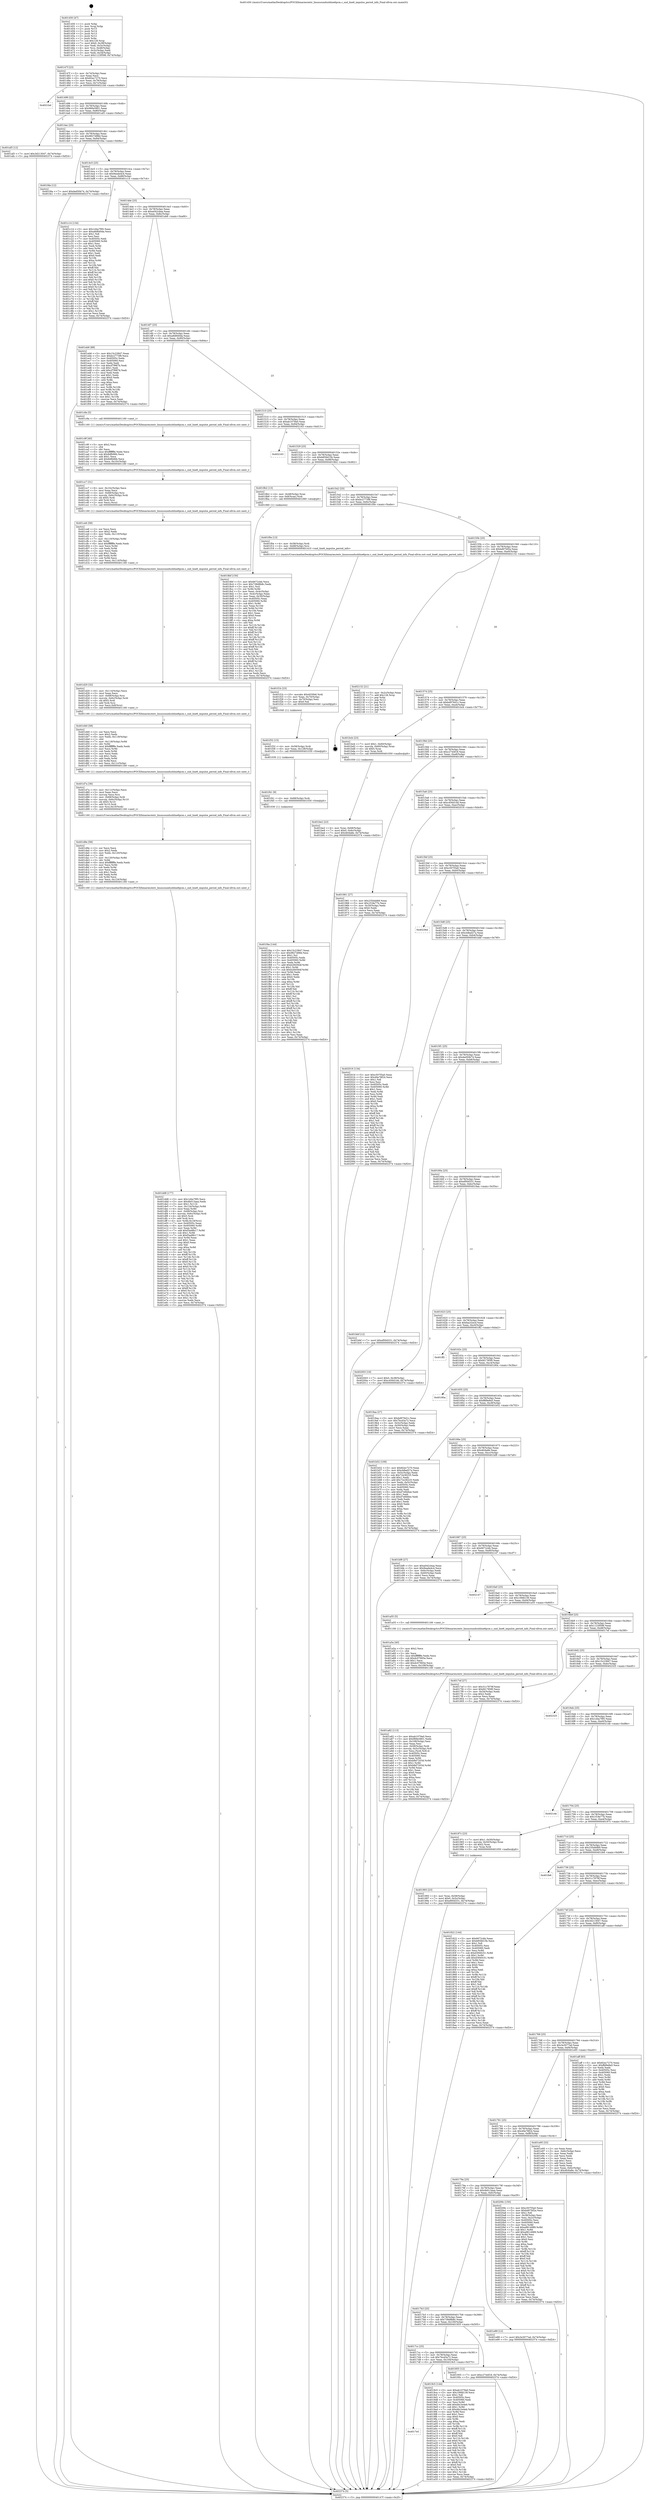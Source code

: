 digraph "0x401450" {
  label = "0x401450 (/mnt/c/Users/mathe/Desktop/tcc/POCII/binaries/extr_linuxsoundusbline6pcm.c_snd_line6_impulse_period_info_Final-ollvm.out::main(0))"
  labelloc = "t"
  node[shape=record]

  Entry [label="",width=0.3,height=0.3,shape=circle,fillcolor=black,style=filled]
  "0x40147f" [label="{
     0x40147f [23]\l
     | [instrs]\l
     &nbsp;&nbsp;0x40147f \<+3\>: mov -0x74(%rbp),%eax\l
     &nbsp;&nbsp;0x401482 \<+2\>: mov %eax,%ecx\l
     &nbsp;&nbsp;0x401484 \<+6\>: sub $0x82ec7270,%ecx\l
     &nbsp;&nbsp;0x40148a \<+3\>: mov %eax,-0x78(%rbp)\l
     &nbsp;&nbsp;0x40148d \<+3\>: mov %ecx,-0x7c(%rbp)\l
     &nbsp;&nbsp;0x401490 \<+6\>: je 00000000004021bd \<main+0xd6d\>\l
  }"]
  "0x4021bd" [label="{
     0x4021bd\l
  }", style=dashed]
  "0x401496" [label="{
     0x401496 [22]\l
     | [instrs]\l
     &nbsp;&nbsp;0x401496 \<+5\>: jmp 000000000040149b \<main+0x4b\>\l
     &nbsp;&nbsp;0x40149b \<+3\>: mov -0x78(%rbp),%eax\l
     &nbsp;&nbsp;0x40149e \<+5\>: sub $0x966e5801,%eax\l
     &nbsp;&nbsp;0x4014a3 \<+3\>: mov %eax,-0x80(%rbp)\l
     &nbsp;&nbsp;0x4014a6 \<+6\>: je 0000000000401af3 \<main+0x6a3\>\l
  }"]
  Exit [label="",width=0.3,height=0.3,shape=circle,fillcolor=black,style=filled,peripheries=2]
  "0x401af3" [label="{
     0x401af3 [12]\l
     | [instrs]\l
     &nbsp;&nbsp;0x401af3 \<+7\>: movl $0x3d213047,-0x74(%rbp)\l
     &nbsp;&nbsp;0x401afa \<+5\>: jmp 0000000000402374 \<main+0xf24\>\l
  }"]
  "0x4014ac" [label="{
     0x4014ac [25]\l
     | [instrs]\l
     &nbsp;&nbsp;0x4014ac \<+5\>: jmp 00000000004014b1 \<main+0x61\>\l
     &nbsp;&nbsp;0x4014b1 \<+3\>: mov -0x78(%rbp),%eax\l
     &nbsp;&nbsp;0x4014b4 \<+5\>: sub $0x9827d98d,%eax\l
     &nbsp;&nbsp;0x4014b9 \<+6\>: mov %eax,-0x84(%rbp)\l
     &nbsp;&nbsp;0x4014bf \<+6\>: je 0000000000401fda \<main+0xb8a\>\l
  }"]
  "0x401f4a" [label="{
     0x401f4a [144]\l
     | [instrs]\l
     &nbsp;&nbsp;0x401f4a \<+5\>: mov $0x15c23847,%eax\l
     &nbsp;&nbsp;0x401f4f \<+5\>: mov $0x9827d98d,%esi\l
     &nbsp;&nbsp;0x401f54 \<+2\>: mov $0x1,%cl\l
     &nbsp;&nbsp;0x401f56 \<+7\>: mov 0x40505c,%edx\l
     &nbsp;&nbsp;0x401f5d \<+8\>: mov 0x405060,%r8d\l
     &nbsp;&nbsp;0x401f65 \<+3\>: mov %edx,%r9d\l
     &nbsp;&nbsp;0x401f68 \<+7\>: add $0xb284564f,%r9d\l
     &nbsp;&nbsp;0x401f6f \<+4\>: sub $0x1,%r9d\l
     &nbsp;&nbsp;0x401f73 \<+7\>: sub $0xb284564f,%r9d\l
     &nbsp;&nbsp;0x401f7a \<+4\>: imul %r9d,%edx\l
     &nbsp;&nbsp;0x401f7e \<+3\>: and $0x1,%edx\l
     &nbsp;&nbsp;0x401f81 \<+3\>: cmp $0x0,%edx\l
     &nbsp;&nbsp;0x401f84 \<+4\>: sete %r10b\l
     &nbsp;&nbsp;0x401f88 \<+4\>: cmp $0xa,%r8d\l
     &nbsp;&nbsp;0x401f8c \<+4\>: setl %r11b\l
     &nbsp;&nbsp;0x401f90 \<+3\>: mov %r10b,%bl\l
     &nbsp;&nbsp;0x401f93 \<+3\>: xor $0xff,%bl\l
     &nbsp;&nbsp;0x401f96 \<+3\>: mov %r11b,%r14b\l
     &nbsp;&nbsp;0x401f99 \<+4\>: xor $0xff,%r14b\l
     &nbsp;&nbsp;0x401f9d \<+3\>: xor $0x1,%cl\l
     &nbsp;&nbsp;0x401fa0 \<+3\>: mov %bl,%r15b\l
     &nbsp;&nbsp;0x401fa3 \<+4\>: and $0xff,%r15b\l
     &nbsp;&nbsp;0x401fa7 \<+3\>: and %cl,%r10b\l
     &nbsp;&nbsp;0x401faa \<+3\>: mov %r14b,%r12b\l
     &nbsp;&nbsp;0x401fad \<+4\>: and $0xff,%r12b\l
     &nbsp;&nbsp;0x401fb1 \<+3\>: and %cl,%r11b\l
     &nbsp;&nbsp;0x401fb4 \<+3\>: or %r10b,%r15b\l
     &nbsp;&nbsp;0x401fb7 \<+3\>: or %r11b,%r12b\l
     &nbsp;&nbsp;0x401fba \<+3\>: xor %r12b,%r15b\l
     &nbsp;&nbsp;0x401fbd \<+3\>: or %r14b,%bl\l
     &nbsp;&nbsp;0x401fc0 \<+3\>: xor $0xff,%bl\l
     &nbsp;&nbsp;0x401fc3 \<+3\>: or $0x1,%cl\l
     &nbsp;&nbsp;0x401fc6 \<+2\>: and %cl,%bl\l
     &nbsp;&nbsp;0x401fc8 \<+3\>: or %bl,%r15b\l
     &nbsp;&nbsp;0x401fcb \<+4\>: test $0x1,%r15b\l
     &nbsp;&nbsp;0x401fcf \<+3\>: cmovne %esi,%eax\l
     &nbsp;&nbsp;0x401fd2 \<+3\>: mov %eax,-0x74(%rbp)\l
     &nbsp;&nbsp;0x401fd5 \<+5\>: jmp 0000000000402374 \<main+0xf24\>\l
  }"]
  "0x401fda" [label="{
     0x401fda [12]\l
     | [instrs]\l
     &nbsp;&nbsp;0x401fda \<+7\>: movl $0xded50b74,-0x74(%rbp)\l
     &nbsp;&nbsp;0x401fe1 \<+5\>: jmp 0000000000402374 \<main+0xf24\>\l
  }"]
  "0x4014c5" [label="{
     0x4014c5 [25]\l
     | [instrs]\l
     &nbsp;&nbsp;0x4014c5 \<+5\>: jmp 00000000004014ca \<main+0x7a\>\l
     &nbsp;&nbsp;0x4014ca \<+3\>: mov -0x78(%rbp),%eax\l
     &nbsp;&nbsp;0x4014cd \<+5\>: sub $0x9eade4c4,%eax\l
     &nbsp;&nbsp;0x4014d2 \<+6\>: mov %eax,-0x88(%rbp)\l
     &nbsp;&nbsp;0x4014d8 \<+6\>: je 0000000000401c14 \<main+0x7c4\>\l
  }"]
  "0x401f41" [label="{
     0x401f41 [9]\l
     | [instrs]\l
     &nbsp;&nbsp;0x401f41 \<+4\>: mov -0x68(%rbp),%rdi\l
     &nbsp;&nbsp;0x401f45 \<+5\>: call 0000000000401030 \<free@plt\>\l
     | [calls]\l
     &nbsp;&nbsp;0x401030 \{1\} (unknown)\l
  }"]
  "0x401c14" [label="{
     0x401c14 [134]\l
     | [instrs]\l
     &nbsp;&nbsp;0x401c14 \<+5\>: mov $0x1d4a7f95,%eax\l
     &nbsp;&nbsp;0x401c19 \<+5\>: mov $0xa8d840da,%ecx\l
     &nbsp;&nbsp;0x401c1e \<+2\>: mov $0x1,%dl\l
     &nbsp;&nbsp;0x401c20 \<+2\>: xor %esi,%esi\l
     &nbsp;&nbsp;0x401c22 \<+7\>: mov 0x40505c,%edi\l
     &nbsp;&nbsp;0x401c29 \<+8\>: mov 0x405060,%r8d\l
     &nbsp;&nbsp;0x401c31 \<+3\>: sub $0x1,%esi\l
     &nbsp;&nbsp;0x401c34 \<+3\>: mov %edi,%r9d\l
     &nbsp;&nbsp;0x401c37 \<+3\>: add %esi,%r9d\l
     &nbsp;&nbsp;0x401c3a \<+4\>: imul %r9d,%edi\l
     &nbsp;&nbsp;0x401c3e \<+3\>: and $0x1,%edi\l
     &nbsp;&nbsp;0x401c41 \<+3\>: cmp $0x0,%edi\l
     &nbsp;&nbsp;0x401c44 \<+4\>: sete %r10b\l
     &nbsp;&nbsp;0x401c48 \<+4\>: cmp $0xa,%r8d\l
     &nbsp;&nbsp;0x401c4c \<+4\>: setl %r11b\l
     &nbsp;&nbsp;0x401c50 \<+3\>: mov %r10b,%bl\l
     &nbsp;&nbsp;0x401c53 \<+3\>: xor $0xff,%bl\l
     &nbsp;&nbsp;0x401c56 \<+3\>: mov %r11b,%r14b\l
     &nbsp;&nbsp;0x401c59 \<+4\>: xor $0xff,%r14b\l
     &nbsp;&nbsp;0x401c5d \<+3\>: xor $0x0,%dl\l
     &nbsp;&nbsp;0x401c60 \<+3\>: mov %bl,%r15b\l
     &nbsp;&nbsp;0x401c63 \<+4\>: and $0x0,%r15b\l
     &nbsp;&nbsp;0x401c67 \<+3\>: and %dl,%r10b\l
     &nbsp;&nbsp;0x401c6a \<+3\>: mov %r14b,%r12b\l
     &nbsp;&nbsp;0x401c6d \<+4\>: and $0x0,%r12b\l
     &nbsp;&nbsp;0x401c71 \<+3\>: and %dl,%r11b\l
     &nbsp;&nbsp;0x401c74 \<+3\>: or %r10b,%r15b\l
     &nbsp;&nbsp;0x401c77 \<+3\>: or %r11b,%r12b\l
     &nbsp;&nbsp;0x401c7a \<+3\>: xor %r12b,%r15b\l
     &nbsp;&nbsp;0x401c7d \<+3\>: or %r14b,%bl\l
     &nbsp;&nbsp;0x401c80 \<+3\>: xor $0xff,%bl\l
     &nbsp;&nbsp;0x401c83 \<+3\>: or $0x0,%dl\l
     &nbsp;&nbsp;0x401c86 \<+2\>: and %dl,%bl\l
     &nbsp;&nbsp;0x401c88 \<+3\>: or %bl,%r15b\l
     &nbsp;&nbsp;0x401c8b \<+4\>: test $0x1,%r15b\l
     &nbsp;&nbsp;0x401c8f \<+3\>: cmovne %ecx,%eax\l
     &nbsp;&nbsp;0x401c92 \<+3\>: mov %eax,-0x74(%rbp)\l
     &nbsp;&nbsp;0x401c95 \<+5\>: jmp 0000000000402374 \<main+0xf24\>\l
  }"]
  "0x4014de" [label="{
     0x4014de [25]\l
     | [instrs]\l
     &nbsp;&nbsp;0x4014de \<+5\>: jmp 00000000004014e3 \<main+0x93\>\l
     &nbsp;&nbsp;0x4014e3 \<+3\>: mov -0x78(%rbp),%eax\l
     &nbsp;&nbsp;0x4014e6 \<+5\>: sub $0xa042cbaa,%eax\l
     &nbsp;&nbsp;0x4014eb \<+6\>: mov %eax,-0x8c(%rbp)\l
     &nbsp;&nbsp;0x4014f1 \<+6\>: je 0000000000401eb6 \<main+0xa66\>\l
  }"]
  "0x401f32" [label="{
     0x401f32 [15]\l
     | [instrs]\l
     &nbsp;&nbsp;0x401f32 \<+4\>: mov -0x58(%rbp),%rdi\l
     &nbsp;&nbsp;0x401f36 \<+6\>: mov %eax,-0x128(%rbp)\l
     &nbsp;&nbsp;0x401f3c \<+5\>: call 0000000000401030 \<free@plt\>\l
     | [calls]\l
     &nbsp;&nbsp;0x401030 \{1\} (unknown)\l
  }"]
  "0x401eb6" [label="{
     0x401eb6 [88]\l
     | [instrs]\l
     &nbsp;&nbsp;0x401eb6 \<+5\>: mov $0x15c23847,%eax\l
     &nbsp;&nbsp;0x401ebb \<+5\>: mov $0xbc2773f9,%ecx\l
     &nbsp;&nbsp;0x401ec0 \<+7\>: mov 0x40505c,%edx\l
     &nbsp;&nbsp;0x401ec7 \<+7\>: mov 0x405060,%esi\l
     &nbsp;&nbsp;0x401ece \<+2\>: mov %edx,%edi\l
     &nbsp;&nbsp;0x401ed0 \<+6\>: sub $0xcf7f987b,%edi\l
     &nbsp;&nbsp;0x401ed6 \<+3\>: sub $0x1,%edi\l
     &nbsp;&nbsp;0x401ed9 \<+6\>: add $0xcf7f987b,%edi\l
     &nbsp;&nbsp;0x401edf \<+3\>: imul %edi,%edx\l
     &nbsp;&nbsp;0x401ee2 \<+3\>: and $0x1,%edx\l
     &nbsp;&nbsp;0x401ee5 \<+3\>: cmp $0x0,%edx\l
     &nbsp;&nbsp;0x401ee8 \<+4\>: sete %r8b\l
     &nbsp;&nbsp;0x401eec \<+3\>: cmp $0xa,%esi\l
     &nbsp;&nbsp;0x401eef \<+4\>: setl %r9b\l
     &nbsp;&nbsp;0x401ef3 \<+3\>: mov %r8b,%r10b\l
     &nbsp;&nbsp;0x401ef6 \<+3\>: and %r9b,%r10b\l
     &nbsp;&nbsp;0x401ef9 \<+3\>: xor %r9b,%r8b\l
     &nbsp;&nbsp;0x401efc \<+3\>: or %r8b,%r10b\l
     &nbsp;&nbsp;0x401eff \<+4\>: test $0x1,%r10b\l
     &nbsp;&nbsp;0x401f03 \<+3\>: cmovne %ecx,%eax\l
     &nbsp;&nbsp;0x401f06 \<+3\>: mov %eax,-0x74(%rbp)\l
     &nbsp;&nbsp;0x401f09 \<+5\>: jmp 0000000000402374 \<main+0xf24\>\l
  }"]
  "0x4014f7" [label="{
     0x4014f7 [25]\l
     | [instrs]\l
     &nbsp;&nbsp;0x4014f7 \<+5\>: jmp 00000000004014fc \<main+0xac\>\l
     &nbsp;&nbsp;0x4014fc \<+3\>: mov -0x78(%rbp),%eax\l
     &nbsp;&nbsp;0x4014ff \<+5\>: sub $0xa8d840da,%eax\l
     &nbsp;&nbsp;0x401504 \<+6\>: mov %eax,-0x90(%rbp)\l
     &nbsp;&nbsp;0x40150a \<+6\>: je 0000000000401c9a \<main+0x84a\>\l
  }"]
  "0x401f1b" [label="{
     0x401f1b [23]\l
     | [instrs]\l
     &nbsp;&nbsp;0x401f1b \<+10\>: movabs $0x4030b6,%rdi\l
     &nbsp;&nbsp;0x401f25 \<+3\>: mov %eax,-0x70(%rbp)\l
     &nbsp;&nbsp;0x401f28 \<+3\>: mov -0x70(%rbp),%esi\l
     &nbsp;&nbsp;0x401f2b \<+2\>: mov $0x0,%al\l
     &nbsp;&nbsp;0x401f2d \<+5\>: call 0000000000401040 \<printf@plt\>\l
     | [calls]\l
     &nbsp;&nbsp;0x401040 \{1\} (unknown)\l
  }"]
  "0x401c9a" [label="{
     0x401c9a [5]\l
     | [instrs]\l
     &nbsp;&nbsp;0x401c9a \<+5\>: call 0000000000401160 \<next_i\>\l
     | [calls]\l
     &nbsp;&nbsp;0x401160 \{1\} (/mnt/c/Users/mathe/Desktop/tcc/POCII/binaries/extr_linuxsoundusbline6pcm.c_snd_line6_impulse_period_info_Final-ollvm.out::next_i)\l
  }"]
  "0x401510" [label="{
     0x401510 [25]\l
     | [instrs]\l
     &nbsp;&nbsp;0x401510 \<+5\>: jmp 0000000000401515 \<main+0xc5\>\l
     &nbsp;&nbsp;0x401515 \<+3\>: mov -0x78(%rbp),%eax\l
     &nbsp;&nbsp;0x401518 \<+5\>: sub $0xab1079a0,%eax\l
     &nbsp;&nbsp;0x40151d \<+6\>: mov %eax,-0x94(%rbp)\l
     &nbsp;&nbsp;0x401523 \<+6\>: je 0000000000402163 \<main+0xd13\>\l
  }"]
  "0x401dd8" [label="{
     0x401dd8 [177]\l
     | [instrs]\l
     &nbsp;&nbsp;0x401dd8 \<+5\>: mov $0x1d4a7f95,%ecx\l
     &nbsp;&nbsp;0x401ddd \<+5\>: mov $0x4b013aaa,%edx\l
     &nbsp;&nbsp;0x401de2 \<+3\>: mov $0x1,%r11b\l
     &nbsp;&nbsp;0x401de5 \<+7\>: mov -0x124(%rbp),%r8d\l
     &nbsp;&nbsp;0x401dec \<+4\>: imul %eax,%r8d\l
     &nbsp;&nbsp;0x401df0 \<+4\>: mov -0x68(%rbp),%rsi\l
     &nbsp;&nbsp;0x401df4 \<+4\>: movslq -0x6c(%rbp),%rdi\l
     &nbsp;&nbsp;0x401df8 \<+4\>: shl $0x5,%rdi\l
     &nbsp;&nbsp;0x401dfc \<+3\>: add %rdi,%rsi\l
     &nbsp;&nbsp;0x401dff \<+4\>: mov %r8d,0x18(%rsi)\l
     &nbsp;&nbsp;0x401e03 \<+7\>: mov 0x40505c,%eax\l
     &nbsp;&nbsp;0x401e0a \<+8\>: mov 0x405060,%r8d\l
     &nbsp;&nbsp;0x401e12 \<+3\>: mov %eax,%r9d\l
     &nbsp;&nbsp;0x401e15 \<+7\>: add $0xf3ad8b17,%r9d\l
     &nbsp;&nbsp;0x401e1c \<+4\>: sub $0x1,%r9d\l
     &nbsp;&nbsp;0x401e20 \<+7\>: sub $0xf3ad8b17,%r9d\l
     &nbsp;&nbsp;0x401e27 \<+4\>: imul %r9d,%eax\l
     &nbsp;&nbsp;0x401e2b \<+3\>: and $0x1,%eax\l
     &nbsp;&nbsp;0x401e2e \<+3\>: cmp $0x0,%eax\l
     &nbsp;&nbsp;0x401e31 \<+3\>: sete %bl\l
     &nbsp;&nbsp;0x401e34 \<+4\>: cmp $0xa,%r8d\l
     &nbsp;&nbsp;0x401e38 \<+4\>: setl %r14b\l
     &nbsp;&nbsp;0x401e3c \<+3\>: mov %bl,%r15b\l
     &nbsp;&nbsp;0x401e3f \<+4\>: xor $0xff,%r15b\l
     &nbsp;&nbsp;0x401e43 \<+3\>: mov %r14b,%r12b\l
     &nbsp;&nbsp;0x401e46 \<+4\>: xor $0xff,%r12b\l
     &nbsp;&nbsp;0x401e4a \<+4\>: xor $0x0,%r11b\l
     &nbsp;&nbsp;0x401e4e \<+3\>: mov %r15b,%r13b\l
     &nbsp;&nbsp;0x401e51 \<+4\>: and $0x0,%r13b\l
     &nbsp;&nbsp;0x401e55 \<+3\>: and %r11b,%bl\l
     &nbsp;&nbsp;0x401e58 \<+3\>: mov %r12b,%al\l
     &nbsp;&nbsp;0x401e5b \<+2\>: and $0x0,%al\l
     &nbsp;&nbsp;0x401e5d \<+3\>: and %r11b,%r14b\l
     &nbsp;&nbsp;0x401e60 \<+3\>: or %bl,%r13b\l
     &nbsp;&nbsp;0x401e63 \<+3\>: or %r14b,%al\l
     &nbsp;&nbsp;0x401e66 \<+3\>: xor %al,%r13b\l
     &nbsp;&nbsp;0x401e69 \<+3\>: or %r12b,%r15b\l
     &nbsp;&nbsp;0x401e6c \<+4\>: xor $0xff,%r15b\l
     &nbsp;&nbsp;0x401e70 \<+4\>: or $0x0,%r11b\l
     &nbsp;&nbsp;0x401e74 \<+3\>: and %r11b,%r15b\l
     &nbsp;&nbsp;0x401e77 \<+3\>: or %r15b,%r13b\l
     &nbsp;&nbsp;0x401e7a \<+4\>: test $0x1,%r13b\l
     &nbsp;&nbsp;0x401e7e \<+3\>: cmovne %edx,%ecx\l
     &nbsp;&nbsp;0x401e81 \<+3\>: mov %ecx,-0x74(%rbp)\l
     &nbsp;&nbsp;0x401e84 \<+5\>: jmp 0000000000402374 \<main+0xf24\>\l
  }"]
  "0x402163" [label="{
     0x402163\l
  }", style=dashed]
  "0x401529" [label="{
     0x401529 [25]\l
     | [instrs]\l
     &nbsp;&nbsp;0x401529 \<+5\>: jmp 000000000040152e \<main+0xde\>\l
     &nbsp;&nbsp;0x40152e \<+3\>: mov -0x78(%rbp),%eax\l
     &nbsp;&nbsp;0x401531 \<+5\>: sub $0xb859d15b,%eax\l
     &nbsp;&nbsp;0x401536 \<+6\>: mov %eax,-0x98(%rbp)\l
     &nbsp;&nbsp;0x40153c \<+6\>: je 00000000004018b2 \<main+0x462\>\l
  }"]
  "0x401d9e" [label="{
     0x401d9e [58]\l
     | [instrs]\l
     &nbsp;&nbsp;0x401d9e \<+2\>: xor %ecx,%ecx\l
     &nbsp;&nbsp;0x401da0 \<+5\>: mov $0x2,%edx\l
     &nbsp;&nbsp;0x401da5 \<+6\>: mov %edx,-0x120(%rbp)\l
     &nbsp;&nbsp;0x401dab \<+1\>: cltd\l
     &nbsp;&nbsp;0x401dac \<+7\>: mov -0x120(%rbp),%r8d\l
     &nbsp;&nbsp;0x401db3 \<+3\>: idiv %r8d\l
     &nbsp;&nbsp;0x401db6 \<+6\>: imul $0xfffffffe,%edx,%edx\l
     &nbsp;&nbsp;0x401dbc \<+3\>: mov %ecx,%r9d\l
     &nbsp;&nbsp;0x401dbf \<+3\>: sub %edx,%r9d\l
     &nbsp;&nbsp;0x401dc2 \<+2\>: mov %ecx,%edx\l
     &nbsp;&nbsp;0x401dc4 \<+3\>: sub $0x1,%edx\l
     &nbsp;&nbsp;0x401dc7 \<+3\>: add %edx,%r9d\l
     &nbsp;&nbsp;0x401dca \<+3\>: sub %r9d,%ecx\l
     &nbsp;&nbsp;0x401dcd \<+6\>: mov %ecx,-0x124(%rbp)\l
     &nbsp;&nbsp;0x401dd3 \<+5\>: call 0000000000401160 \<next_i\>\l
     | [calls]\l
     &nbsp;&nbsp;0x401160 \{1\} (/mnt/c/Users/mathe/Desktop/tcc/POCII/binaries/extr_linuxsoundusbline6pcm.c_snd_line6_impulse_period_info_Final-ollvm.out::next_i)\l
  }"]
  "0x4018b2" [label="{
     0x4018b2 [13]\l
     | [instrs]\l
     &nbsp;&nbsp;0x4018b2 \<+4\>: mov -0x48(%rbp),%rax\l
     &nbsp;&nbsp;0x4018b6 \<+4\>: mov 0x8(%rax),%rdi\l
     &nbsp;&nbsp;0x4018ba \<+5\>: call 0000000000401060 \<atoi@plt\>\l
     | [calls]\l
     &nbsp;&nbsp;0x401060 \{1\} (unknown)\l
  }"]
  "0x401542" [label="{
     0x401542 [25]\l
     | [instrs]\l
     &nbsp;&nbsp;0x401542 \<+5\>: jmp 0000000000401547 \<main+0xf7\>\l
     &nbsp;&nbsp;0x401547 \<+3\>: mov -0x78(%rbp),%eax\l
     &nbsp;&nbsp;0x40154a \<+5\>: sub $0xbc2773f9,%eax\l
     &nbsp;&nbsp;0x40154f \<+6\>: mov %eax,-0x9c(%rbp)\l
     &nbsp;&nbsp;0x401555 \<+6\>: je 0000000000401f0e \<main+0xabe\>\l
  }"]
  "0x401d7a" [label="{
     0x401d7a [36]\l
     | [instrs]\l
     &nbsp;&nbsp;0x401d7a \<+6\>: mov -0x11c(%rbp),%ecx\l
     &nbsp;&nbsp;0x401d80 \<+3\>: imul %eax,%ecx\l
     &nbsp;&nbsp;0x401d83 \<+3\>: movslq %ecx,%rsi\l
     &nbsp;&nbsp;0x401d86 \<+4\>: mov -0x68(%rbp),%rdi\l
     &nbsp;&nbsp;0x401d8a \<+4\>: movslq -0x6c(%rbp),%r10\l
     &nbsp;&nbsp;0x401d8e \<+4\>: shl $0x5,%r10\l
     &nbsp;&nbsp;0x401d92 \<+3\>: add %r10,%rdi\l
     &nbsp;&nbsp;0x401d95 \<+4\>: mov %rsi,0x10(%rdi)\l
     &nbsp;&nbsp;0x401d99 \<+5\>: call 0000000000401160 \<next_i\>\l
     | [calls]\l
     &nbsp;&nbsp;0x401160 \{1\} (/mnt/c/Users/mathe/Desktop/tcc/POCII/binaries/extr_linuxsoundusbline6pcm.c_snd_line6_impulse_period_info_Final-ollvm.out::next_i)\l
  }"]
  "0x401f0e" [label="{
     0x401f0e [13]\l
     | [instrs]\l
     &nbsp;&nbsp;0x401f0e \<+4\>: mov -0x58(%rbp),%rdi\l
     &nbsp;&nbsp;0x401f12 \<+4\>: mov -0x68(%rbp),%rsi\l
     &nbsp;&nbsp;0x401f16 \<+5\>: call 0000000000401410 \<snd_line6_impulse_period_info\>\l
     | [calls]\l
     &nbsp;&nbsp;0x401410 \{1\} (/mnt/c/Users/mathe/Desktop/tcc/POCII/binaries/extr_linuxsoundusbline6pcm.c_snd_line6_impulse_period_info_Final-ollvm.out::snd_line6_impulse_period_info)\l
  }"]
  "0x40155b" [label="{
     0x40155b [25]\l
     | [instrs]\l
     &nbsp;&nbsp;0x40155b \<+5\>: jmp 0000000000401560 \<main+0x110\>\l
     &nbsp;&nbsp;0x401560 \<+3\>: mov -0x78(%rbp),%eax\l
     &nbsp;&nbsp;0x401563 \<+5\>: sub $0xbd07bf2a,%eax\l
     &nbsp;&nbsp;0x401568 \<+6\>: mov %eax,-0xa0(%rbp)\l
     &nbsp;&nbsp;0x40156e \<+6\>: je 0000000000402132 \<main+0xce2\>\l
  }"]
  "0x401d40" [label="{
     0x401d40 [58]\l
     | [instrs]\l
     &nbsp;&nbsp;0x401d40 \<+2\>: xor %ecx,%ecx\l
     &nbsp;&nbsp;0x401d42 \<+5\>: mov $0x2,%edx\l
     &nbsp;&nbsp;0x401d47 \<+6\>: mov %edx,-0x118(%rbp)\l
     &nbsp;&nbsp;0x401d4d \<+1\>: cltd\l
     &nbsp;&nbsp;0x401d4e \<+7\>: mov -0x118(%rbp),%r8d\l
     &nbsp;&nbsp;0x401d55 \<+3\>: idiv %r8d\l
     &nbsp;&nbsp;0x401d58 \<+6\>: imul $0xfffffffe,%edx,%edx\l
     &nbsp;&nbsp;0x401d5e \<+3\>: mov %ecx,%r9d\l
     &nbsp;&nbsp;0x401d61 \<+3\>: sub %edx,%r9d\l
     &nbsp;&nbsp;0x401d64 \<+2\>: mov %ecx,%edx\l
     &nbsp;&nbsp;0x401d66 \<+3\>: sub $0x1,%edx\l
     &nbsp;&nbsp;0x401d69 \<+3\>: add %edx,%r9d\l
     &nbsp;&nbsp;0x401d6c \<+3\>: sub %r9d,%ecx\l
     &nbsp;&nbsp;0x401d6f \<+6\>: mov %ecx,-0x11c(%rbp)\l
     &nbsp;&nbsp;0x401d75 \<+5\>: call 0000000000401160 \<next_i\>\l
     | [calls]\l
     &nbsp;&nbsp;0x401160 \{1\} (/mnt/c/Users/mathe/Desktop/tcc/POCII/binaries/extr_linuxsoundusbline6pcm.c_snd_line6_impulse_period_info_Final-ollvm.out::next_i)\l
  }"]
  "0x402132" [label="{
     0x402132 [21]\l
     | [instrs]\l
     &nbsp;&nbsp;0x402132 \<+3\>: mov -0x2c(%rbp),%eax\l
     &nbsp;&nbsp;0x402135 \<+7\>: add $0x128,%rsp\l
     &nbsp;&nbsp;0x40213c \<+1\>: pop %rbx\l
     &nbsp;&nbsp;0x40213d \<+2\>: pop %r12\l
     &nbsp;&nbsp;0x40213f \<+2\>: pop %r13\l
     &nbsp;&nbsp;0x402141 \<+2\>: pop %r14\l
     &nbsp;&nbsp;0x402143 \<+2\>: pop %r15\l
     &nbsp;&nbsp;0x402145 \<+1\>: pop %rbp\l
     &nbsp;&nbsp;0x402146 \<+1\>: ret\l
  }"]
  "0x401574" [label="{
     0x401574 [25]\l
     | [instrs]\l
     &nbsp;&nbsp;0x401574 \<+5\>: jmp 0000000000401579 \<main+0x129\>\l
     &nbsp;&nbsp;0x401579 \<+3\>: mov -0x78(%rbp),%eax\l
     &nbsp;&nbsp;0x40157c \<+5\>: sub $0xbd976d1c,%eax\l
     &nbsp;&nbsp;0x401581 \<+6\>: mov %eax,-0xa4(%rbp)\l
     &nbsp;&nbsp;0x401587 \<+6\>: je 0000000000401bcb \<main+0x77b\>\l
  }"]
  "0x401d20" [label="{
     0x401d20 [32]\l
     | [instrs]\l
     &nbsp;&nbsp;0x401d20 \<+6\>: mov -0x114(%rbp),%ecx\l
     &nbsp;&nbsp;0x401d26 \<+3\>: imul %eax,%ecx\l
     &nbsp;&nbsp;0x401d29 \<+4\>: mov -0x68(%rbp),%rsi\l
     &nbsp;&nbsp;0x401d2d \<+4\>: movslq -0x6c(%rbp),%rdi\l
     &nbsp;&nbsp;0x401d31 \<+4\>: shl $0x5,%rdi\l
     &nbsp;&nbsp;0x401d35 \<+3\>: add %rdi,%rsi\l
     &nbsp;&nbsp;0x401d38 \<+3\>: mov %ecx,0x8(%rsi)\l
     &nbsp;&nbsp;0x401d3b \<+5\>: call 0000000000401160 \<next_i\>\l
     | [calls]\l
     &nbsp;&nbsp;0x401160 \{1\} (/mnt/c/Users/mathe/Desktop/tcc/POCII/binaries/extr_linuxsoundusbline6pcm.c_snd_line6_impulse_period_info_Final-ollvm.out::next_i)\l
  }"]
  "0x401bcb" [label="{
     0x401bcb [23]\l
     | [instrs]\l
     &nbsp;&nbsp;0x401bcb \<+7\>: movl $0x1,-0x60(%rbp)\l
     &nbsp;&nbsp;0x401bd2 \<+4\>: movslq -0x60(%rbp),%rax\l
     &nbsp;&nbsp;0x401bd6 \<+4\>: shl $0x5,%rax\l
     &nbsp;&nbsp;0x401bda \<+3\>: mov %rax,%rdi\l
     &nbsp;&nbsp;0x401bdd \<+5\>: call 0000000000401050 \<malloc@plt\>\l
     | [calls]\l
     &nbsp;&nbsp;0x401050 \{1\} (unknown)\l
  }"]
  "0x40158d" [label="{
     0x40158d [25]\l
     | [instrs]\l
     &nbsp;&nbsp;0x40158d \<+5\>: jmp 0000000000401592 \<main+0x142\>\l
     &nbsp;&nbsp;0x401592 \<+3\>: mov -0x78(%rbp),%eax\l
     &nbsp;&nbsp;0x401595 \<+5\>: sub $0xc2744f18,%eax\l
     &nbsp;&nbsp;0x40159a \<+6\>: mov %eax,-0xa8(%rbp)\l
     &nbsp;&nbsp;0x4015a0 \<+6\>: je 0000000000401961 \<main+0x511\>\l
  }"]
  "0x401ce6" [label="{
     0x401ce6 [58]\l
     | [instrs]\l
     &nbsp;&nbsp;0x401ce6 \<+2\>: xor %ecx,%ecx\l
     &nbsp;&nbsp;0x401ce8 \<+5\>: mov $0x2,%edx\l
     &nbsp;&nbsp;0x401ced \<+6\>: mov %edx,-0x110(%rbp)\l
     &nbsp;&nbsp;0x401cf3 \<+1\>: cltd\l
     &nbsp;&nbsp;0x401cf4 \<+7\>: mov -0x110(%rbp),%r8d\l
     &nbsp;&nbsp;0x401cfb \<+3\>: idiv %r8d\l
     &nbsp;&nbsp;0x401cfe \<+6\>: imul $0xfffffffe,%edx,%edx\l
     &nbsp;&nbsp;0x401d04 \<+3\>: mov %ecx,%r9d\l
     &nbsp;&nbsp;0x401d07 \<+3\>: sub %edx,%r9d\l
     &nbsp;&nbsp;0x401d0a \<+2\>: mov %ecx,%edx\l
     &nbsp;&nbsp;0x401d0c \<+3\>: sub $0x1,%edx\l
     &nbsp;&nbsp;0x401d0f \<+3\>: add %edx,%r9d\l
     &nbsp;&nbsp;0x401d12 \<+3\>: sub %r9d,%ecx\l
     &nbsp;&nbsp;0x401d15 \<+6\>: mov %ecx,-0x114(%rbp)\l
     &nbsp;&nbsp;0x401d1b \<+5\>: call 0000000000401160 \<next_i\>\l
     | [calls]\l
     &nbsp;&nbsp;0x401160 \{1\} (/mnt/c/Users/mathe/Desktop/tcc/POCII/binaries/extr_linuxsoundusbline6pcm.c_snd_line6_impulse_period_info_Final-ollvm.out::next_i)\l
  }"]
  "0x401961" [label="{
     0x401961 [27]\l
     | [instrs]\l
     &nbsp;&nbsp;0x401961 \<+5\>: mov $0x235ddd69,%eax\l
     &nbsp;&nbsp;0x401966 \<+5\>: mov $0x1f18e77b,%ecx\l
     &nbsp;&nbsp;0x40196b \<+3\>: mov -0x30(%rbp),%edx\l
     &nbsp;&nbsp;0x40196e \<+3\>: cmp $0x0,%edx\l
     &nbsp;&nbsp;0x401971 \<+3\>: cmove %ecx,%eax\l
     &nbsp;&nbsp;0x401974 \<+3\>: mov %eax,-0x74(%rbp)\l
     &nbsp;&nbsp;0x401977 \<+5\>: jmp 0000000000402374 \<main+0xf24\>\l
  }"]
  "0x4015a6" [label="{
     0x4015a6 [25]\l
     | [instrs]\l
     &nbsp;&nbsp;0x4015a6 \<+5\>: jmp 00000000004015ab \<main+0x15b\>\l
     &nbsp;&nbsp;0x4015ab \<+3\>: mov -0x78(%rbp),%eax\l
     &nbsp;&nbsp;0x4015ae \<+5\>: sub $0xc456d1dd,%eax\l
     &nbsp;&nbsp;0x4015b3 \<+6\>: mov %eax,-0xac(%rbp)\l
     &nbsp;&nbsp;0x4015b9 \<+6\>: je 0000000000402016 \<main+0xbc6\>\l
  }"]
  "0x401cc7" [label="{
     0x401cc7 [31]\l
     | [instrs]\l
     &nbsp;&nbsp;0x401cc7 \<+6\>: mov -0x10c(%rbp),%ecx\l
     &nbsp;&nbsp;0x401ccd \<+3\>: imul %eax,%ecx\l
     &nbsp;&nbsp;0x401cd0 \<+4\>: mov -0x68(%rbp),%rsi\l
     &nbsp;&nbsp;0x401cd4 \<+4\>: movslq -0x6c(%rbp),%rdi\l
     &nbsp;&nbsp;0x401cd8 \<+4\>: shl $0x5,%rdi\l
     &nbsp;&nbsp;0x401cdc \<+3\>: add %rdi,%rsi\l
     &nbsp;&nbsp;0x401cdf \<+2\>: mov %ecx,(%rsi)\l
     &nbsp;&nbsp;0x401ce1 \<+5\>: call 0000000000401160 \<next_i\>\l
     | [calls]\l
     &nbsp;&nbsp;0x401160 \{1\} (/mnt/c/Users/mathe/Desktop/tcc/POCII/binaries/extr_linuxsoundusbline6pcm.c_snd_line6_impulse_period_info_Final-ollvm.out::next_i)\l
  }"]
  "0x402016" [label="{
     0x402016 [134]\l
     | [instrs]\l
     &nbsp;&nbsp;0x402016 \<+5\>: mov $0xc507f3a0,%eax\l
     &nbsp;&nbsp;0x40201b \<+5\>: mov $0x49a78f24,%ecx\l
     &nbsp;&nbsp;0x402020 \<+2\>: mov $0x1,%dl\l
     &nbsp;&nbsp;0x402022 \<+2\>: xor %esi,%esi\l
     &nbsp;&nbsp;0x402024 \<+7\>: mov 0x40505c,%edi\l
     &nbsp;&nbsp;0x40202b \<+8\>: mov 0x405060,%r8d\l
     &nbsp;&nbsp;0x402033 \<+3\>: sub $0x1,%esi\l
     &nbsp;&nbsp;0x402036 \<+3\>: mov %edi,%r9d\l
     &nbsp;&nbsp;0x402039 \<+3\>: add %esi,%r9d\l
     &nbsp;&nbsp;0x40203c \<+4\>: imul %r9d,%edi\l
     &nbsp;&nbsp;0x402040 \<+3\>: and $0x1,%edi\l
     &nbsp;&nbsp;0x402043 \<+3\>: cmp $0x0,%edi\l
     &nbsp;&nbsp;0x402046 \<+4\>: sete %r10b\l
     &nbsp;&nbsp;0x40204a \<+4\>: cmp $0xa,%r8d\l
     &nbsp;&nbsp;0x40204e \<+4\>: setl %r11b\l
     &nbsp;&nbsp;0x402052 \<+3\>: mov %r10b,%bl\l
     &nbsp;&nbsp;0x402055 \<+3\>: xor $0xff,%bl\l
     &nbsp;&nbsp;0x402058 \<+3\>: mov %r11b,%r14b\l
     &nbsp;&nbsp;0x40205b \<+4\>: xor $0xff,%r14b\l
     &nbsp;&nbsp;0x40205f \<+3\>: xor $0x1,%dl\l
     &nbsp;&nbsp;0x402062 \<+3\>: mov %bl,%r15b\l
     &nbsp;&nbsp;0x402065 \<+4\>: and $0xff,%r15b\l
     &nbsp;&nbsp;0x402069 \<+3\>: and %dl,%r10b\l
     &nbsp;&nbsp;0x40206c \<+3\>: mov %r14b,%r12b\l
     &nbsp;&nbsp;0x40206f \<+4\>: and $0xff,%r12b\l
     &nbsp;&nbsp;0x402073 \<+3\>: and %dl,%r11b\l
     &nbsp;&nbsp;0x402076 \<+3\>: or %r10b,%r15b\l
     &nbsp;&nbsp;0x402079 \<+3\>: or %r11b,%r12b\l
     &nbsp;&nbsp;0x40207c \<+3\>: xor %r12b,%r15b\l
     &nbsp;&nbsp;0x40207f \<+3\>: or %r14b,%bl\l
     &nbsp;&nbsp;0x402082 \<+3\>: xor $0xff,%bl\l
     &nbsp;&nbsp;0x402085 \<+3\>: or $0x1,%dl\l
     &nbsp;&nbsp;0x402088 \<+2\>: and %dl,%bl\l
     &nbsp;&nbsp;0x40208a \<+3\>: or %bl,%r15b\l
     &nbsp;&nbsp;0x40208d \<+4\>: test $0x1,%r15b\l
     &nbsp;&nbsp;0x402091 \<+3\>: cmovne %ecx,%eax\l
     &nbsp;&nbsp;0x402094 \<+3\>: mov %eax,-0x74(%rbp)\l
     &nbsp;&nbsp;0x402097 \<+5\>: jmp 0000000000402374 \<main+0xf24\>\l
  }"]
  "0x4015bf" [label="{
     0x4015bf [25]\l
     | [instrs]\l
     &nbsp;&nbsp;0x4015bf \<+5\>: jmp 00000000004015c4 \<main+0x174\>\l
     &nbsp;&nbsp;0x4015c4 \<+3\>: mov -0x78(%rbp),%eax\l
     &nbsp;&nbsp;0x4015c7 \<+5\>: sub $0xc507f3a0,%eax\l
     &nbsp;&nbsp;0x4015cc \<+6\>: mov %eax,-0xb0(%rbp)\l
     &nbsp;&nbsp;0x4015d2 \<+6\>: je 000000000040236d \<main+0xf1d\>\l
  }"]
  "0x401c9f" [label="{
     0x401c9f [40]\l
     | [instrs]\l
     &nbsp;&nbsp;0x401c9f \<+5\>: mov $0x2,%ecx\l
     &nbsp;&nbsp;0x401ca4 \<+1\>: cltd\l
     &nbsp;&nbsp;0x401ca5 \<+2\>: idiv %ecx\l
     &nbsp;&nbsp;0x401ca7 \<+6\>: imul $0xfffffffe,%edx,%ecx\l
     &nbsp;&nbsp;0x401cad \<+6\>: sub $0x8dfb96b,%ecx\l
     &nbsp;&nbsp;0x401cb3 \<+3\>: add $0x1,%ecx\l
     &nbsp;&nbsp;0x401cb6 \<+6\>: add $0x8dfb96b,%ecx\l
     &nbsp;&nbsp;0x401cbc \<+6\>: mov %ecx,-0x10c(%rbp)\l
     &nbsp;&nbsp;0x401cc2 \<+5\>: call 0000000000401160 \<next_i\>\l
     | [calls]\l
     &nbsp;&nbsp;0x401160 \{1\} (/mnt/c/Users/mathe/Desktop/tcc/POCII/binaries/extr_linuxsoundusbline6pcm.c_snd_line6_impulse_period_info_Final-ollvm.out::next_i)\l
  }"]
  "0x40236d" [label="{
     0x40236d\l
  }", style=dashed]
  "0x4015d8" [label="{
     0x4015d8 [25]\l
     | [instrs]\l
     &nbsp;&nbsp;0x4015d8 \<+5\>: jmp 00000000004015dd \<main+0x18d\>\l
     &nbsp;&nbsp;0x4015dd \<+3\>: mov -0x78(%rbp),%eax\l
     &nbsp;&nbsp;0x4015e0 \<+5\>: sub $0xcb8ad27a,%eax\l
     &nbsp;&nbsp;0x4015e5 \<+6\>: mov %eax,-0xb4(%rbp)\l
     &nbsp;&nbsp;0x4015eb \<+6\>: je 0000000000401bbf \<main+0x76f\>\l
  }"]
  "0x401be2" [label="{
     0x401be2 [23]\l
     | [instrs]\l
     &nbsp;&nbsp;0x401be2 \<+4\>: mov %rax,-0x68(%rbp)\l
     &nbsp;&nbsp;0x401be6 \<+7\>: movl $0x0,-0x6c(%rbp)\l
     &nbsp;&nbsp;0x401bed \<+7\>: movl $0x4fc6a8e,-0x74(%rbp)\l
     &nbsp;&nbsp;0x401bf4 \<+5\>: jmp 0000000000402374 \<main+0xf24\>\l
  }"]
  "0x401bbf" [label="{
     0x401bbf [12]\l
     | [instrs]\l
     &nbsp;&nbsp;0x401bbf \<+7\>: movl $0xef00d331,-0x74(%rbp)\l
     &nbsp;&nbsp;0x401bc6 \<+5\>: jmp 0000000000402374 \<main+0xf24\>\l
  }"]
  "0x4015f1" [label="{
     0x4015f1 [25]\l
     | [instrs]\l
     &nbsp;&nbsp;0x4015f1 \<+5\>: jmp 00000000004015f6 \<main+0x1a6\>\l
     &nbsp;&nbsp;0x4015f6 \<+3\>: mov -0x78(%rbp),%eax\l
     &nbsp;&nbsp;0x4015f9 \<+5\>: sub $0xded50b74,%eax\l
     &nbsp;&nbsp;0x4015fe \<+6\>: mov %eax,-0xb8(%rbp)\l
     &nbsp;&nbsp;0x401604 \<+6\>: je 0000000000402003 \<main+0xbb3\>\l
  }"]
  "0x401a82" [label="{
     0x401a82 [113]\l
     | [instrs]\l
     &nbsp;&nbsp;0x401a82 \<+5\>: mov $0xab1079a0,%ecx\l
     &nbsp;&nbsp;0x401a87 \<+5\>: mov $0x966e5801,%edx\l
     &nbsp;&nbsp;0x401a8c \<+6\>: mov -0x108(%rbp),%esi\l
     &nbsp;&nbsp;0x401a92 \<+3\>: imul %eax,%esi\l
     &nbsp;&nbsp;0x401a95 \<+4\>: mov -0x58(%rbp),%rdi\l
     &nbsp;&nbsp;0x401a99 \<+4\>: movslq -0x5c(%rbp),%r8\l
     &nbsp;&nbsp;0x401a9d \<+4\>: mov %esi,(%rdi,%r8,4)\l
     &nbsp;&nbsp;0x401aa1 \<+7\>: mov 0x40505c,%eax\l
     &nbsp;&nbsp;0x401aa8 \<+7\>: mov 0x405060,%esi\l
     &nbsp;&nbsp;0x401aaf \<+3\>: mov %eax,%r9d\l
     &nbsp;&nbsp;0x401ab2 \<+7\>: add $0xb8d7203d,%r9d\l
     &nbsp;&nbsp;0x401ab9 \<+4\>: sub $0x1,%r9d\l
     &nbsp;&nbsp;0x401abd \<+7\>: sub $0xb8d7203d,%r9d\l
     &nbsp;&nbsp;0x401ac4 \<+4\>: imul %r9d,%eax\l
     &nbsp;&nbsp;0x401ac8 \<+3\>: and $0x1,%eax\l
     &nbsp;&nbsp;0x401acb \<+3\>: cmp $0x0,%eax\l
     &nbsp;&nbsp;0x401ace \<+4\>: sete %r10b\l
     &nbsp;&nbsp;0x401ad2 \<+3\>: cmp $0xa,%esi\l
     &nbsp;&nbsp;0x401ad5 \<+4\>: setl %r11b\l
     &nbsp;&nbsp;0x401ad9 \<+3\>: mov %r10b,%bl\l
     &nbsp;&nbsp;0x401adc \<+3\>: and %r11b,%bl\l
     &nbsp;&nbsp;0x401adf \<+3\>: xor %r11b,%r10b\l
     &nbsp;&nbsp;0x401ae2 \<+3\>: or %r10b,%bl\l
     &nbsp;&nbsp;0x401ae5 \<+3\>: test $0x1,%bl\l
     &nbsp;&nbsp;0x401ae8 \<+3\>: cmovne %edx,%ecx\l
     &nbsp;&nbsp;0x401aeb \<+3\>: mov %ecx,-0x74(%rbp)\l
     &nbsp;&nbsp;0x401aee \<+5\>: jmp 0000000000402374 \<main+0xf24\>\l
  }"]
  "0x402003" [label="{
     0x402003 [19]\l
     | [instrs]\l
     &nbsp;&nbsp;0x402003 \<+7\>: movl $0x0,-0x38(%rbp)\l
     &nbsp;&nbsp;0x40200a \<+7\>: movl $0xc456d1dd,-0x74(%rbp)\l
     &nbsp;&nbsp;0x402011 \<+5\>: jmp 0000000000402374 \<main+0xf24\>\l
  }"]
  "0x40160a" [label="{
     0x40160a [25]\l
     | [instrs]\l
     &nbsp;&nbsp;0x40160a \<+5\>: jmp 000000000040160f \<main+0x1bf\>\l
     &nbsp;&nbsp;0x40160f \<+3\>: mov -0x78(%rbp),%eax\l
     &nbsp;&nbsp;0x401612 \<+5\>: sub $0xef00d331,%eax\l
     &nbsp;&nbsp;0x401617 \<+6\>: mov %eax,-0xbc(%rbp)\l
     &nbsp;&nbsp;0x40161d \<+6\>: je 00000000004019aa \<main+0x55a\>\l
  }"]
  "0x401a5a" [label="{
     0x401a5a [40]\l
     | [instrs]\l
     &nbsp;&nbsp;0x401a5a \<+5\>: mov $0x2,%ecx\l
     &nbsp;&nbsp;0x401a5f \<+1\>: cltd\l
     &nbsp;&nbsp;0x401a60 \<+2\>: idiv %ecx\l
     &nbsp;&nbsp;0x401a62 \<+6\>: imul $0xfffffffe,%edx,%ecx\l
     &nbsp;&nbsp;0x401a68 \<+6\>: sub $0xdc07665e,%ecx\l
     &nbsp;&nbsp;0x401a6e \<+3\>: add $0x1,%ecx\l
     &nbsp;&nbsp;0x401a71 \<+6\>: add $0xdc07665e,%ecx\l
     &nbsp;&nbsp;0x401a77 \<+6\>: mov %ecx,-0x108(%rbp)\l
     &nbsp;&nbsp;0x401a7d \<+5\>: call 0000000000401160 \<next_i\>\l
     | [calls]\l
     &nbsp;&nbsp;0x401160 \{1\} (/mnt/c/Users/mathe/Desktop/tcc/POCII/binaries/extr_linuxsoundusbline6pcm.c_snd_line6_impulse_period_info_Final-ollvm.out::next_i)\l
  }"]
  "0x4019aa" [label="{
     0x4019aa [27]\l
     | [instrs]\l
     &nbsp;&nbsp;0x4019aa \<+5\>: mov $0xbd976d1c,%eax\l
     &nbsp;&nbsp;0x4019af \<+5\>: mov $0x7bcd3a72,%ecx\l
     &nbsp;&nbsp;0x4019b4 \<+3\>: mov -0x5c(%rbp),%edx\l
     &nbsp;&nbsp;0x4019b7 \<+3\>: cmp -0x50(%rbp),%edx\l
     &nbsp;&nbsp;0x4019ba \<+3\>: cmovl %ecx,%eax\l
     &nbsp;&nbsp;0x4019bd \<+3\>: mov %eax,-0x74(%rbp)\l
     &nbsp;&nbsp;0x4019c0 \<+5\>: jmp 0000000000402374 \<main+0xf24\>\l
  }"]
  "0x401623" [label="{
     0x401623 [25]\l
     | [instrs]\l
     &nbsp;&nbsp;0x401623 \<+5\>: jmp 0000000000401628 \<main+0x1d8\>\l
     &nbsp;&nbsp;0x401628 \<+3\>: mov -0x78(%rbp),%eax\l
     &nbsp;&nbsp;0x40162b \<+5\>: sub $0xfaa32ecd,%eax\l
     &nbsp;&nbsp;0x401630 \<+6\>: mov %eax,-0xc0(%rbp)\l
     &nbsp;&nbsp;0x401636 \<+6\>: je 0000000000401ff2 \<main+0xba2\>\l
  }"]
  "0x4017e5" [label="{
     0x4017e5\l
  }", style=dashed]
  "0x401ff2" [label="{
     0x401ff2\l
  }", style=dashed]
  "0x40163c" [label="{
     0x40163c [25]\l
     | [instrs]\l
     &nbsp;&nbsp;0x40163c \<+5\>: jmp 0000000000401641 \<main+0x1f1\>\l
     &nbsp;&nbsp;0x401641 \<+3\>: mov -0x78(%rbp),%eax\l
     &nbsp;&nbsp;0x401644 \<+5\>: sub $0xfd1785f0,%eax\l
     &nbsp;&nbsp;0x401649 \<+6\>: mov %eax,-0xc4(%rbp)\l
     &nbsp;&nbsp;0x40164f \<+6\>: je 000000000040180a \<main+0x3ba\>\l
  }"]
  "0x4019c5" [label="{
     0x4019c5 [144]\l
     | [instrs]\l
     &nbsp;&nbsp;0x4019c5 \<+5\>: mov $0xab1079a0,%eax\l
     &nbsp;&nbsp;0x4019ca \<+5\>: mov $0x106fd139,%ecx\l
     &nbsp;&nbsp;0x4019cf \<+2\>: mov $0x1,%dl\l
     &nbsp;&nbsp;0x4019d1 \<+7\>: mov 0x40505c,%esi\l
     &nbsp;&nbsp;0x4019d8 \<+7\>: mov 0x405060,%edi\l
     &nbsp;&nbsp;0x4019df \<+3\>: mov %esi,%r8d\l
     &nbsp;&nbsp;0x4019e2 \<+7\>: add $0xddc2e4eb,%r8d\l
     &nbsp;&nbsp;0x4019e9 \<+4\>: sub $0x1,%r8d\l
     &nbsp;&nbsp;0x4019ed \<+7\>: sub $0xddc2e4eb,%r8d\l
     &nbsp;&nbsp;0x4019f4 \<+4\>: imul %r8d,%esi\l
     &nbsp;&nbsp;0x4019f8 \<+3\>: and $0x1,%esi\l
     &nbsp;&nbsp;0x4019fb \<+3\>: cmp $0x0,%esi\l
     &nbsp;&nbsp;0x4019fe \<+4\>: sete %r9b\l
     &nbsp;&nbsp;0x401a02 \<+3\>: cmp $0xa,%edi\l
     &nbsp;&nbsp;0x401a05 \<+4\>: setl %r10b\l
     &nbsp;&nbsp;0x401a09 \<+3\>: mov %r9b,%r11b\l
     &nbsp;&nbsp;0x401a0c \<+4\>: xor $0xff,%r11b\l
     &nbsp;&nbsp;0x401a10 \<+3\>: mov %r10b,%bl\l
     &nbsp;&nbsp;0x401a13 \<+3\>: xor $0xff,%bl\l
     &nbsp;&nbsp;0x401a16 \<+3\>: xor $0x0,%dl\l
     &nbsp;&nbsp;0x401a19 \<+3\>: mov %r11b,%r14b\l
     &nbsp;&nbsp;0x401a1c \<+4\>: and $0x0,%r14b\l
     &nbsp;&nbsp;0x401a20 \<+3\>: and %dl,%r9b\l
     &nbsp;&nbsp;0x401a23 \<+3\>: mov %bl,%r15b\l
     &nbsp;&nbsp;0x401a26 \<+4\>: and $0x0,%r15b\l
     &nbsp;&nbsp;0x401a2a \<+3\>: and %dl,%r10b\l
     &nbsp;&nbsp;0x401a2d \<+3\>: or %r9b,%r14b\l
     &nbsp;&nbsp;0x401a30 \<+3\>: or %r10b,%r15b\l
     &nbsp;&nbsp;0x401a33 \<+3\>: xor %r15b,%r14b\l
     &nbsp;&nbsp;0x401a36 \<+3\>: or %bl,%r11b\l
     &nbsp;&nbsp;0x401a39 \<+4\>: xor $0xff,%r11b\l
     &nbsp;&nbsp;0x401a3d \<+3\>: or $0x0,%dl\l
     &nbsp;&nbsp;0x401a40 \<+3\>: and %dl,%r11b\l
     &nbsp;&nbsp;0x401a43 \<+3\>: or %r11b,%r14b\l
     &nbsp;&nbsp;0x401a46 \<+4\>: test $0x1,%r14b\l
     &nbsp;&nbsp;0x401a4a \<+3\>: cmovne %ecx,%eax\l
     &nbsp;&nbsp;0x401a4d \<+3\>: mov %eax,-0x74(%rbp)\l
     &nbsp;&nbsp;0x401a50 \<+5\>: jmp 0000000000402374 \<main+0xf24\>\l
  }"]
  "0x40180a" [label="{
     0x40180a\l
  }", style=dashed]
  "0x401655" [label="{
     0x401655 [25]\l
     | [instrs]\l
     &nbsp;&nbsp;0x401655 \<+5\>: jmp 000000000040165a \<main+0x20a\>\l
     &nbsp;&nbsp;0x40165a \<+3\>: mov -0x78(%rbp),%eax\l
     &nbsp;&nbsp;0x40165d \<+5\>: sub $0xffd9e8a5,%eax\l
     &nbsp;&nbsp;0x401662 \<+6\>: mov %eax,-0xc8(%rbp)\l
     &nbsp;&nbsp;0x401668 \<+6\>: je 0000000000401b52 \<main+0x702\>\l
  }"]
  "0x401993" [label="{
     0x401993 [23]\l
     | [instrs]\l
     &nbsp;&nbsp;0x401993 \<+4\>: mov %rax,-0x58(%rbp)\l
     &nbsp;&nbsp;0x401997 \<+7\>: movl $0x0,-0x5c(%rbp)\l
     &nbsp;&nbsp;0x40199e \<+7\>: movl $0xef00d331,-0x74(%rbp)\l
     &nbsp;&nbsp;0x4019a5 \<+5\>: jmp 0000000000402374 \<main+0xf24\>\l
  }"]
  "0x401b52" [label="{
     0x401b52 [109]\l
     | [instrs]\l
     &nbsp;&nbsp;0x401b52 \<+5\>: mov $0x82ec7270,%eax\l
     &nbsp;&nbsp;0x401b57 \<+5\>: mov $0xcb8ad27a,%ecx\l
     &nbsp;&nbsp;0x401b5c \<+3\>: mov -0x5c(%rbp),%edx\l
     &nbsp;&nbsp;0x401b5f \<+6\>: sub $0x72e36225,%edx\l
     &nbsp;&nbsp;0x401b65 \<+3\>: add $0x1,%edx\l
     &nbsp;&nbsp;0x401b68 \<+6\>: add $0x72e36225,%edx\l
     &nbsp;&nbsp;0x401b6e \<+3\>: mov %edx,-0x5c(%rbp)\l
     &nbsp;&nbsp;0x401b71 \<+7\>: mov 0x40505c,%edx\l
     &nbsp;&nbsp;0x401b78 \<+7\>: mov 0x405060,%esi\l
     &nbsp;&nbsp;0x401b7f \<+2\>: mov %edx,%edi\l
     &nbsp;&nbsp;0x401b81 \<+6\>: add $0xd7e6b6ee,%edi\l
     &nbsp;&nbsp;0x401b87 \<+3\>: sub $0x1,%edi\l
     &nbsp;&nbsp;0x401b8a \<+6\>: sub $0xd7e6b6ee,%edi\l
     &nbsp;&nbsp;0x401b90 \<+3\>: imul %edi,%edx\l
     &nbsp;&nbsp;0x401b93 \<+3\>: and $0x1,%edx\l
     &nbsp;&nbsp;0x401b96 \<+3\>: cmp $0x0,%edx\l
     &nbsp;&nbsp;0x401b99 \<+4\>: sete %r8b\l
     &nbsp;&nbsp;0x401b9d \<+3\>: cmp $0xa,%esi\l
     &nbsp;&nbsp;0x401ba0 \<+4\>: setl %r9b\l
     &nbsp;&nbsp;0x401ba4 \<+3\>: mov %r8b,%r10b\l
     &nbsp;&nbsp;0x401ba7 \<+3\>: and %r9b,%r10b\l
     &nbsp;&nbsp;0x401baa \<+3\>: xor %r9b,%r8b\l
     &nbsp;&nbsp;0x401bad \<+3\>: or %r8b,%r10b\l
     &nbsp;&nbsp;0x401bb0 \<+4\>: test $0x1,%r10b\l
     &nbsp;&nbsp;0x401bb4 \<+3\>: cmovne %ecx,%eax\l
     &nbsp;&nbsp;0x401bb7 \<+3\>: mov %eax,-0x74(%rbp)\l
     &nbsp;&nbsp;0x401bba \<+5\>: jmp 0000000000402374 \<main+0xf24\>\l
  }"]
  "0x40166e" [label="{
     0x40166e [25]\l
     | [instrs]\l
     &nbsp;&nbsp;0x40166e \<+5\>: jmp 0000000000401673 \<main+0x223\>\l
     &nbsp;&nbsp;0x401673 \<+3\>: mov -0x78(%rbp),%eax\l
     &nbsp;&nbsp;0x401676 \<+5\>: sub $0x4fc6a8e,%eax\l
     &nbsp;&nbsp;0x40167b \<+6\>: mov %eax,-0xcc(%rbp)\l
     &nbsp;&nbsp;0x401681 \<+6\>: je 0000000000401bf9 \<main+0x7a9\>\l
  }"]
  "0x4017cc" [label="{
     0x4017cc [25]\l
     | [instrs]\l
     &nbsp;&nbsp;0x4017cc \<+5\>: jmp 00000000004017d1 \<main+0x381\>\l
     &nbsp;&nbsp;0x4017d1 \<+3\>: mov -0x78(%rbp),%eax\l
     &nbsp;&nbsp;0x4017d4 \<+5\>: sub $0x7bcd3a72,%eax\l
     &nbsp;&nbsp;0x4017d9 \<+6\>: mov %eax,-0x104(%rbp)\l
     &nbsp;&nbsp;0x4017df \<+6\>: je 00000000004019c5 \<main+0x575\>\l
  }"]
  "0x401bf9" [label="{
     0x401bf9 [27]\l
     | [instrs]\l
     &nbsp;&nbsp;0x401bf9 \<+5\>: mov $0xa042cbaa,%eax\l
     &nbsp;&nbsp;0x401bfe \<+5\>: mov $0x9eade4c4,%ecx\l
     &nbsp;&nbsp;0x401c03 \<+3\>: mov -0x6c(%rbp),%edx\l
     &nbsp;&nbsp;0x401c06 \<+3\>: cmp -0x60(%rbp),%edx\l
     &nbsp;&nbsp;0x401c09 \<+3\>: cmovl %ecx,%eax\l
     &nbsp;&nbsp;0x401c0c \<+3\>: mov %eax,-0x74(%rbp)\l
     &nbsp;&nbsp;0x401c0f \<+5\>: jmp 0000000000402374 \<main+0xf24\>\l
  }"]
  "0x401687" [label="{
     0x401687 [25]\l
     | [instrs]\l
     &nbsp;&nbsp;0x401687 \<+5\>: jmp 000000000040168c \<main+0x23c\>\l
     &nbsp;&nbsp;0x40168c \<+3\>: mov -0x78(%rbp),%eax\l
     &nbsp;&nbsp;0x40168f \<+5\>: sub $0x6672cbb,%eax\l
     &nbsp;&nbsp;0x401694 \<+6\>: mov %eax,-0xd0(%rbp)\l
     &nbsp;&nbsp;0x40169a \<+6\>: je 0000000000402147 \<main+0xcf7\>\l
  }"]
  "0x401955" [label="{
     0x401955 [12]\l
     | [instrs]\l
     &nbsp;&nbsp;0x401955 \<+7\>: movl $0xc2744f18,-0x74(%rbp)\l
     &nbsp;&nbsp;0x40195c \<+5\>: jmp 0000000000402374 \<main+0xf24\>\l
  }"]
  "0x402147" [label="{
     0x402147\l
  }", style=dashed]
  "0x4016a0" [label="{
     0x4016a0 [25]\l
     | [instrs]\l
     &nbsp;&nbsp;0x4016a0 \<+5\>: jmp 00000000004016a5 \<main+0x255\>\l
     &nbsp;&nbsp;0x4016a5 \<+3\>: mov -0x78(%rbp),%eax\l
     &nbsp;&nbsp;0x4016a8 \<+5\>: sub $0x106fd139,%eax\l
     &nbsp;&nbsp;0x4016ad \<+6\>: mov %eax,-0xd4(%rbp)\l
     &nbsp;&nbsp;0x4016b3 \<+6\>: je 0000000000401a55 \<main+0x605\>\l
  }"]
  "0x4017b3" [label="{
     0x4017b3 [25]\l
     | [instrs]\l
     &nbsp;&nbsp;0x4017b3 \<+5\>: jmp 00000000004017b8 \<main+0x368\>\l
     &nbsp;&nbsp;0x4017b8 \<+3\>: mov -0x78(%rbp),%eax\l
     &nbsp;&nbsp;0x4017bb \<+5\>: sub $0x738d8b8c,%eax\l
     &nbsp;&nbsp;0x4017c0 \<+6\>: mov %eax,-0x100(%rbp)\l
     &nbsp;&nbsp;0x4017c6 \<+6\>: je 0000000000401955 \<main+0x505\>\l
  }"]
  "0x401a55" [label="{
     0x401a55 [5]\l
     | [instrs]\l
     &nbsp;&nbsp;0x401a55 \<+5\>: call 0000000000401160 \<next_i\>\l
     | [calls]\l
     &nbsp;&nbsp;0x401160 \{1\} (/mnt/c/Users/mathe/Desktop/tcc/POCII/binaries/extr_linuxsoundusbline6pcm.c_snd_line6_impulse_period_info_Final-ollvm.out::next_i)\l
  }"]
  "0x4016b9" [label="{
     0x4016b9 [25]\l
     | [instrs]\l
     &nbsp;&nbsp;0x4016b9 \<+5\>: jmp 00000000004016be \<main+0x26e\>\l
     &nbsp;&nbsp;0x4016be \<+3\>: mov -0x78(%rbp),%eax\l
     &nbsp;&nbsp;0x4016c1 \<+5\>: sub $0x1123f598,%eax\l
     &nbsp;&nbsp;0x4016c6 \<+6\>: mov %eax,-0xd8(%rbp)\l
     &nbsp;&nbsp;0x4016cc \<+6\>: je 00000000004017ef \<main+0x39f\>\l
  }"]
  "0x401e89" [label="{
     0x401e89 [12]\l
     | [instrs]\l
     &nbsp;&nbsp;0x401e89 \<+7\>: movl $0x3e3077ad,-0x74(%rbp)\l
     &nbsp;&nbsp;0x401e90 \<+5\>: jmp 0000000000402374 \<main+0xf24\>\l
  }"]
  "0x4017ef" [label="{
     0x4017ef [27]\l
     | [instrs]\l
     &nbsp;&nbsp;0x4017ef \<+5\>: mov $0x31c7879f,%eax\l
     &nbsp;&nbsp;0x4017f4 \<+5\>: mov $0xfd1785f0,%ecx\l
     &nbsp;&nbsp;0x4017f9 \<+3\>: mov -0x34(%rbp),%edx\l
     &nbsp;&nbsp;0x4017fc \<+3\>: cmp $0x2,%edx\l
     &nbsp;&nbsp;0x4017ff \<+3\>: cmovne %ecx,%eax\l
     &nbsp;&nbsp;0x401802 \<+3\>: mov %eax,-0x74(%rbp)\l
     &nbsp;&nbsp;0x401805 \<+5\>: jmp 0000000000402374 \<main+0xf24\>\l
  }"]
  "0x4016d2" [label="{
     0x4016d2 [25]\l
     | [instrs]\l
     &nbsp;&nbsp;0x4016d2 \<+5\>: jmp 00000000004016d7 \<main+0x287\>\l
     &nbsp;&nbsp;0x4016d7 \<+3\>: mov -0x78(%rbp),%eax\l
     &nbsp;&nbsp;0x4016da \<+5\>: sub $0x15c23847,%eax\l
     &nbsp;&nbsp;0x4016df \<+6\>: mov %eax,-0xdc(%rbp)\l
     &nbsp;&nbsp;0x4016e5 \<+6\>: je 0000000000402325 \<main+0xed5\>\l
  }"]
  "0x402374" [label="{
     0x402374 [5]\l
     | [instrs]\l
     &nbsp;&nbsp;0x402374 \<+5\>: jmp 000000000040147f \<main+0x2f\>\l
  }"]
  "0x401450" [label="{
     0x401450 [47]\l
     | [instrs]\l
     &nbsp;&nbsp;0x401450 \<+1\>: push %rbp\l
     &nbsp;&nbsp;0x401451 \<+3\>: mov %rsp,%rbp\l
     &nbsp;&nbsp;0x401454 \<+2\>: push %r15\l
     &nbsp;&nbsp;0x401456 \<+2\>: push %r14\l
     &nbsp;&nbsp;0x401458 \<+2\>: push %r13\l
     &nbsp;&nbsp;0x40145a \<+2\>: push %r12\l
     &nbsp;&nbsp;0x40145c \<+1\>: push %rbx\l
     &nbsp;&nbsp;0x40145d \<+7\>: sub $0x128,%rsp\l
     &nbsp;&nbsp;0x401464 \<+7\>: movl $0x0,-0x38(%rbp)\l
     &nbsp;&nbsp;0x40146b \<+3\>: mov %edi,-0x3c(%rbp)\l
     &nbsp;&nbsp;0x40146e \<+4\>: mov %rsi,-0x48(%rbp)\l
     &nbsp;&nbsp;0x401472 \<+3\>: mov -0x3c(%rbp),%edi\l
     &nbsp;&nbsp;0x401475 \<+3\>: mov %edi,-0x34(%rbp)\l
     &nbsp;&nbsp;0x401478 \<+7\>: movl $0x1123f598,-0x74(%rbp)\l
  }"]
  "0x40179a" [label="{
     0x40179a [25]\l
     | [instrs]\l
     &nbsp;&nbsp;0x40179a \<+5\>: jmp 000000000040179f \<main+0x34f\>\l
     &nbsp;&nbsp;0x40179f \<+3\>: mov -0x78(%rbp),%eax\l
     &nbsp;&nbsp;0x4017a2 \<+5\>: sub $0x4b013aaa,%eax\l
     &nbsp;&nbsp;0x4017a7 \<+6\>: mov %eax,-0xfc(%rbp)\l
     &nbsp;&nbsp;0x4017ad \<+6\>: je 0000000000401e89 \<main+0xa39\>\l
  }"]
  "0x402325" [label="{
     0x402325\l
  }", style=dashed]
  "0x4016eb" [label="{
     0x4016eb [25]\l
     | [instrs]\l
     &nbsp;&nbsp;0x4016eb \<+5\>: jmp 00000000004016f0 \<main+0x2a0\>\l
     &nbsp;&nbsp;0x4016f0 \<+3\>: mov -0x78(%rbp),%eax\l
     &nbsp;&nbsp;0x4016f3 \<+5\>: sub $0x1d4a7f95,%eax\l
     &nbsp;&nbsp;0x4016f8 \<+6\>: mov %eax,-0xe0(%rbp)\l
     &nbsp;&nbsp;0x4016fe \<+6\>: je 00000000004021de \<main+0xd8e\>\l
  }"]
  "0x40209c" [label="{
     0x40209c [150]\l
     | [instrs]\l
     &nbsp;&nbsp;0x40209c \<+5\>: mov $0xc507f3a0,%eax\l
     &nbsp;&nbsp;0x4020a1 \<+5\>: mov $0xbd07bf2a,%ecx\l
     &nbsp;&nbsp;0x4020a6 \<+2\>: mov $0x1,%dl\l
     &nbsp;&nbsp;0x4020a8 \<+3\>: mov -0x38(%rbp),%esi\l
     &nbsp;&nbsp;0x4020ab \<+3\>: mov %esi,-0x2c(%rbp)\l
     &nbsp;&nbsp;0x4020ae \<+7\>: mov 0x40505c,%esi\l
     &nbsp;&nbsp;0x4020b5 \<+7\>: mov 0x405060,%edi\l
     &nbsp;&nbsp;0x4020bc \<+3\>: mov %esi,%r8d\l
     &nbsp;&nbsp;0x4020bf \<+7\>: sub $0xa9614989,%r8d\l
     &nbsp;&nbsp;0x4020c6 \<+4\>: sub $0x1,%r8d\l
     &nbsp;&nbsp;0x4020ca \<+7\>: add $0xa9614989,%r8d\l
     &nbsp;&nbsp;0x4020d1 \<+4\>: imul %r8d,%esi\l
     &nbsp;&nbsp;0x4020d5 \<+3\>: and $0x1,%esi\l
     &nbsp;&nbsp;0x4020d8 \<+3\>: cmp $0x0,%esi\l
     &nbsp;&nbsp;0x4020db \<+4\>: sete %r9b\l
     &nbsp;&nbsp;0x4020df \<+3\>: cmp $0xa,%edi\l
     &nbsp;&nbsp;0x4020e2 \<+4\>: setl %r10b\l
     &nbsp;&nbsp;0x4020e6 \<+3\>: mov %r9b,%r11b\l
     &nbsp;&nbsp;0x4020e9 \<+4\>: xor $0xff,%r11b\l
     &nbsp;&nbsp;0x4020ed \<+3\>: mov %r10b,%bl\l
     &nbsp;&nbsp;0x4020f0 \<+3\>: xor $0xff,%bl\l
     &nbsp;&nbsp;0x4020f3 \<+3\>: xor $0x0,%dl\l
     &nbsp;&nbsp;0x4020f6 \<+3\>: mov %r11b,%r14b\l
     &nbsp;&nbsp;0x4020f9 \<+4\>: and $0x0,%r14b\l
     &nbsp;&nbsp;0x4020fd \<+3\>: and %dl,%r9b\l
     &nbsp;&nbsp;0x402100 \<+3\>: mov %bl,%r15b\l
     &nbsp;&nbsp;0x402103 \<+4\>: and $0x0,%r15b\l
     &nbsp;&nbsp;0x402107 \<+3\>: and %dl,%r10b\l
     &nbsp;&nbsp;0x40210a \<+3\>: or %r9b,%r14b\l
     &nbsp;&nbsp;0x40210d \<+3\>: or %r10b,%r15b\l
     &nbsp;&nbsp;0x402110 \<+3\>: xor %r15b,%r14b\l
     &nbsp;&nbsp;0x402113 \<+3\>: or %bl,%r11b\l
     &nbsp;&nbsp;0x402116 \<+4\>: xor $0xff,%r11b\l
     &nbsp;&nbsp;0x40211a \<+3\>: or $0x0,%dl\l
     &nbsp;&nbsp;0x40211d \<+3\>: and %dl,%r11b\l
     &nbsp;&nbsp;0x402120 \<+3\>: or %r11b,%r14b\l
     &nbsp;&nbsp;0x402123 \<+4\>: test $0x1,%r14b\l
     &nbsp;&nbsp;0x402127 \<+3\>: cmovne %ecx,%eax\l
     &nbsp;&nbsp;0x40212a \<+3\>: mov %eax,-0x74(%rbp)\l
     &nbsp;&nbsp;0x40212d \<+5\>: jmp 0000000000402374 \<main+0xf24\>\l
  }"]
  "0x4021de" [label="{
     0x4021de\l
  }", style=dashed]
  "0x401704" [label="{
     0x401704 [25]\l
     | [instrs]\l
     &nbsp;&nbsp;0x401704 \<+5\>: jmp 0000000000401709 \<main+0x2b9\>\l
     &nbsp;&nbsp;0x401709 \<+3\>: mov -0x78(%rbp),%eax\l
     &nbsp;&nbsp;0x40170c \<+5\>: sub $0x1f18e77b,%eax\l
     &nbsp;&nbsp;0x401711 \<+6\>: mov %eax,-0xe4(%rbp)\l
     &nbsp;&nbsp;0x401717 \<+6\>: je 000000000040197c \<main+0x52c\>\l
  }"]
  "0x401781" [label="{
     0x401781 [25]\l
     | [instrs]\l
     &nbsp;&nbsp;0x401781 \<+5\>: jmp 0000000000401786 \<main+0x336\>\l
     &nbsp;&nbsp;0x401786 \<+3\>: mov -0x78(%rbp),%eax\l
     &nbsp;&nbsp;0x401789 \<+5\>: sub $0x49a78f24,%eax\l
     &nbsp;&nbsp;0x40178e \<+6\>: mov %eax,-0xf8(%rbp)\l
     &nbsp;&nbsp;0x401794 \<+6\>: je 000000000040209c \<main+0xc4c\>\l
  }"]
  "0x40197c" [label="{
     0x40197c [23]\l
     | [instrs]\l
     &nbsp;&nbsp;0x40197c \<+7\>: movl $0x1,-0x50(%rbp)\l
     &nbsp;&nbsp;0x401983 \<+4\>: movslq -0x50(%rbp),%rax\l
     &nbsp;&nbsp;0x401987 \<+4\>: shl $0x2,%rax\l
     &nbsp;&nbsp;0x40198b \<+3\>: mov %rax,%rdi\l
     &nbsp;&nbsp;0x40198e \<+5\>: call 0000000000401050 \<malloc@plt\>\l
     | [calls]\l
     &nbsp;&nbsp;0x401050 \{1\} (unknown)\l
  }"]
  "0x40171d" [label="{
     0x40171d [25]\l
     | [instrs]\l
     &nbsp;&nbsp;0x40171d \<+5\>: jmp 0000000000401722 \<main+0x2d2\>\l
     &nbsp;&nbsp;0x401722 \<+3\>: mov -0x78(%rbp),%eax\l
     &nbsp;&nbsp;0x401725 \<+5\>: sub $0x235ddd69,%eax\l
     &nbsp;&nbsp;0x40172a \<+6\>: mov %eax,-0xe8(%rbp)\l
     &nbsp;&nbsp;0x401730 \<+6\>: je 0000000000401fe6 \<main+0xb96\>\l
  }"]
  "0x401e95" [label="{
     0x401e95 [33]\l
     | [instrs]\l
     &nbsp;&nbsp;0x401e95 \<+2\>: xor %eax,%eax\l
     &nbsp;&nbsp;0x401e97 \<+3\>: mov -0x6c(%rbp),%ecx\l
     &nbsp;&nbsp;0x401e9a \<+2\>: mov %eax,%edx\l
     &nbsp;&nbsp;0x401e9c \<+2\>: sub %ecx,%edx\l
     &nbsp;&nbsp;0x401e9e \<+2\>: mov %eax,%ecx\l
     &nbsp;&nbsp;0x401ea0 \<+3\>: sub $0x1,%ecx\l
     &nbsp;&nbsp;0x401ea3 \<+2\>: add %ecx,%edx\l
     &nbsp;&nbsp;0x401ea5 \<+2\>: sub %edx,%eax\l
     &nbsp;&nbsp;0x401ea7 \<+3\>: mov %eax,-0x6c(%rbp)\l
     &nbsp;&nbsp;0x401eaa \<+7\>: movl $0x4fc6a8e,-0x74(%rbp)\l
     &nbsp;&nbsp;0x401eb1 \<+5\>: jmp 0000000000402374 \<main+0xf24\>\l
  }"]
  "0x401fe6" [label="{
     0x401fe6\l
  }", style=dashed]
  "0x401736" [label="{
     0x401736 [25]\l
     | [instrs]\l
     &nbsp;&nbsp;0x401736 \<+5\>: jmp 000000000040173b \<main+0x2eb\>\l
     &nbsp;&nbsp;0x40173b \<+3\>: mov -0x78(%rbp),%eax\l
     &nbsp;&nbsp;0x40173e \<+5\>: sub $0x31c7879f,%eax\l
     &nbsp;&nbsp;0x401743 \<+6\>: mov %eax,-0xec(%rbp)\l
     &nbsp;&nbsp;0x401749 \<+6\>: je 0000000000401822 \<main+0x3d2\>\l
  }"]
  "0x401768" [label="{
     0x401768 [25]\l
     | [instrs]\l
     &nbsp;&nbsp;0x401768 \<+5\>: jmp 000000000040176d \<main+0x31d\>\l
     &nbsp;&nbsp;0x40176d \<+3\>: mov -0x78(%rbp),%eax\l
     &nbsp;&nbsp;0x401770 \<+5\>: sub $0x3e3077ad,%eax\l
     &nbsp;&nbsp;0x401775 \<+6\>: mov %eax,-0xf4(%rbp)\l
     &nbsp;&nbsp;0x40177b \<+6\>: je 0000000000401e95 \<main+0xa45\>\l
  }"]
  "0x401822" [label="{
     0x401822 [144]\l
     | [instrs]\l
     &nbsp;&nbsp;0x401822 \<+5\>: mov $0x6672cbb,%eax\l
     &nbsp;&nbsp;0x401827 \<+5\>: mov $0xb859d15b,%ecx\l
     &nbsp;&nbsp;0x40182c \<+2\>: mov $0x1,%dl\l
     &nbsp;&nbsp;0x40182e \<+7\>: mov 0x40505c,%esi\l
     &nbsp;&nbsp;0x401835 \<+7\>: mov 0x405060,%edi\l
     &nbsp;&nbsp;0x40183c \<+3\>: mov %esi,%r8d\l
     &nbsp;&nbsp;0x40183f \<+7\>: sub $0xd3940c51,%r8d\l
     &nbsp;&nbsp;0x401846 \<+4\>: sub $0x1,%r8d\l
     &nbsp;&nbsp;0x40184a \<+7\>: add $0xd3940c51,%r8d\l
     &nbsp;&nbsp;0x401851 \<+4\>: imul %r8d,%esi\l
     &nbsp;&nbsp;0x401855 \<+3\>: and $0x1,%esi\l
     &nbsp;&nbsp;0x401858 \<+3\>: cmp $0x0,%esi\l
     &nbsp;&nbsp;0x40185b \<+4\>: sete %r9b\l
     &nbsp;&nbsp;0x40185f \<+3\>: cmp $0xa,%edi\l
     &nbsp;&nbsp;0x401862 \<+4\>: setl %r10b\l
     &nbsp;&nbsp;0x401866 \<+3\>: mov %r9b,%r11b\l
     &nbsp;&nbsp;0x401869 \<+4\>: xor $0xff,%r11b\l
     &nbsp;&nbsp;0x40186d \<+3\>: mov %r10b,%bl\l
     &nbsp;&nbsp;0x401870 \<+3\>: xor $0xff,%bl\l
     &nbsp;&nbsp;0x401873 \<+3\>: xor $0x1,%dl\l
     &nbsp;&nbsp;0x401876 \<+3\>: mov %r11b,%r14b\l
     &nbsp;&nbsp;0x401879 \<+4\>: and $0xff,%r14b\l
     &nbsp;&nbsp;0x40187d \<+3\>: and %dl,%r9b\l
     &nbsp;&nbsp;0x401880 \<+3\>: mov %bl,%r15b\l
     &nbsp;&nbsp;0x401883 \<+4\>: and $0xff,%r15b\l
     &nbsp;&nbsp;0x401887 \<+3\>: and %dl,%r10b\l
     &nbsp;&nbsp;0x40188a \<+3\>: or %r9b,%r14b\l
     &nbsp;&nbsp;0x40188d \<+3\>: or %r10b,%r15b\l
     &nbsp;&nbsp;0x401890 \<+3\>: xor %r15b,%r14b\l
     &nbsp;&nbsp;0x401893 \<+3\>: or %bl,%r11b\l
     &nbsp;&nbsp;0x401896 \<+4\>: xor $0xff,%r11b\l
     &nbsp;&nbsp;0x40189a \<+3\>: or $0x1,%dl\l
     &nbsp;&nbsp;0x40189d \<+3\>: and %dl,%r11b\l
     &nbsp;&nbsp;0x4018a0 \<+3\>: or %r11b,%r14b\l
     &nbsp;&nbsp;0x4018a3 \<+4\>: test $0x1,%r14b\l
     &nbsp;&nbsp;0x4018a7 \<+3\>: cmovne %ecx,%eax\l
     &nbsp;&nbsp;0x4018aa \<+3\>: mov %eax,-0x74(%rbp)\l
     &nbsp;&nbsp;0x4018ad \<+5\>: jmp 0000000000402374 \<main+0xf24\>\l
  }"]
  "0x40174f" [label="{
     0x40174f [25]\l
     | [instrs]\l
     &nbsp;&nbsp;0x40174f \<+5\>: jmp 0000000000401754 \<main+0x304\>\l
     &nbsp;&nbsp;0x401754 \<+3\>: mov -0x78(%rbp),%eax\l
     &nbsp;&nbsp;0x401757 \<+5\>: sub $0x3d213047,%eax\l
     &nbsp;&nbsp;0x40175c \<+6\>: mov %eax,-0xf0(%rbp)\l
     &nbsp;&nbsp;0x401762 \<+6\>: je 0000000000401aff \<main+0x6af\>\l
  }"]
  "0x4018bf" [label="{
     0x4018bf [150]\l
     | [instrs]\l
     &nbsp;&nbsp;0x4018bf \<+5\>: mov $0x6672cbb,%ecx\l
     &nbsp;&nbsp;0x4018c4 \<+5\>: mov $0x738d8b8c,%edx\l
     &nbsp;&nbsp;0x4018c9 \<+3\>: mov $0x1,%sil\l
     &nbsp;&nbsp;0x4018cc \<+3\>: xor %r8d,%r8d\l
     &nbsp;&nbsp;0x4018cf \<+3\>: mov %eax,-0x4c(%rbp)\l
     &nbsp;&nbsp;0x4018d2 \<+3\>: mov -0x4c(%rbp),%eax\l
     &nbsp;&nbsp;0x4018d5 \<+3\>: mov %eax,-0x30(%rbp)\l
     &nbsp;&nbsp;0x4018d8 \<+7\>: mov 0x40505c,%eax\l
     &nbsp;&nbsp;0x4018df \<+8\>: mov 0x405060,%r9d\l
     &nbsp;&nbsp;0x4018e7 \<+4\>: sub $0x1,%r8d\l
     &nbsp;&nbsp;0x4018eb \<+3\>: mov %eax,%r10d\l
     &nbsp;&nbsp;0x4018ee \<+3\>: add %r8d,%r10d\l
     &nbsp;&nbsp;0x4018f1 \<+4\>: imul %r10d,%eax\l
     &nbsp;&nbsp;0x4018f5 \<+3\>: and $0x1,%eax\l
     &nbsp;&nbsp;0x4018f8 \<+3\>: cmp $0x0,%eax\l
     &nbsp;&nbsp;0x4018fb \<+4\>: sete %r11b\l
     &nbsp;&nbsp;0x4018ff \<+4\>: cmp $0xa,%r9d\l
     &nbsp;&nbsp;0x401903 \<+3\>: setl %bl\l
     &nbsp;&nbsp;0x401906 \<+3\>: mov %r11b,%r14b\l
     &nbsp;&nbsp;0x401909 \<+4\>: xor $0xff,%r14b\l
     &nbsp;&nbsp;0x40190d \<+3\>: mov %bl,%r15b\l
     &nbsp;&nbsp;0x401910 \<+4\>: xor $0xff,%r15b\l
     &nbsp;&nbsp;0x401914 \<+4\>: xor $0x1,%sil\l
     &nbsp;&nbsp;0x401918 \<+3\>: mov %r14b,%r12b\l
     &nbsp;&nbsp;0x40191b \<+4\>: and $0xff,%r12b\l
     &nbsp;&nbsp;0x40191f \<+3\>: and %sil,%r11b\l
     &nbsp;&nbsp;0x401922 \<+3\>: mov %r15b,%r13b\l
     &nbsp;&nbsp;0x401925 \<+4\>: and $0xff,%r13b\l
     &nbsp;&nbsp;0x401929 \<+3\>: and %sil,%bl\l
     &nbsp;&nbsp;0x40192c \<+3\>: or %r11b,%r12b\l
     &nbsp;&nbsp;0x40192f \<+3\>: or %bl,%r13b\l
     &nbsp;&nbsp;0x401932 \<+3\>: xor %r13b,%r12b\l
     &nbsp;&nbsp;0x401935 \<+3\>: or %r15b,%r14b\l
     &nbsp;&nbsp;0x401938 \<+4\>: xor $0xff,%r14b\l
     &nbsp;&nbsp;0x40193c \<+4\>: or $0x1,%sil\l
     &nbsp;&nbsp;0x401940 \<+3\>: and %sil,%r14b\l
     &nbsp;&nbsp;0x401943 \<+3\>: or %r14b,%r12b\l
     &nbsp;&nbsp;0x401946 \<+4\>: test $0x1,%r12b\l
     &nbsp;&nbsp;0x40194a \<+3\>: cmovne %edx,%ecx\l
     &nbsp;&nbsp;0x40194d \<+3\>: mov %ecx,-0x74(%rbp)\l
     &nbsp;&nbsp;0x401950 \<+5\>: jmp 0000000000402374 \<main+0xf24\>\l
  }"]
  "0x401aff" [label="{
     0x401aff [83]\l
     | [instrs]\l
     &nbsp;&nbsp;0x401aff \<+5\>: mov $0x82ec7270,%eax\l
     &nbsp;&nbsp;0x401b04 \<+5\>: mov $0xffd9e8a5,%ecx\l
     &nbsp;&nbsp;0x401b09 \<+2\>: xor %edx,%edx\l
     &nbsp;&nbsp;0x401b0b \<+7\>: mov 0x40505c,%esi\l
     &nbsp;&nbsp;0x401b12 \<+7\>: mov 0x405060,%edi\l
     &nbsp;&nbsp;0x401b19 \<+3\>: sub $0x1,%edx\l
     &nbsp;&nbsp;0x401b1c \<+3\>: mov %esi,%r8d\l
     &nbsp;&nbsp;0x401b1f \<+3\>: add %edx,%r8d\l
     &nbsp;&nbsp;0x401b22 \<+4\>: imul %r8d,%esi\l
     &nbsp;&nbsp;0x401b26 \<+3\>: and $0x1,%esi\l
     &nbsp;&nbsp;0x401b29 \<+3\>: cmp $0x0,%esi\l
     &nbsp;&nbsp;0x401b2c \<+4\>: sete %r9b\l
     &nbsp;&nbsp;0x401b30 \<+3\>: cmp $0xa,%edi\l
     &nbsp;&nbsp;0x401b33 \<+4\>: setl %r10b\l
     &nbsp;&nbsp;0x401b37 \<+3\>: mov %r9b,%r11b\l
     &nbsp;&nbsp;0x401b3a \<+3\>: and %r10b,%r11b\l
     &nbsp;&nbsp;0x401b3d \<+3\>: xor %r10b,%r9b\l
     &nbsp;&nbsp;0x401b40 \<+3\>: or %r9b,%r11b\l
     &nbsp;&nbsp;0x401b43 \<+4\>: test $0x1,%r11b\l
     &nbsp;&nbsp;0x401b47 \<+3\>: cmovne %ecx,%eax\l
     &nbsp;&nbsp;0x401b4a \<+3\>: mov %eax,-0x74(%rbp)\l
     &nbsp;&nbsp;0x401b4d \<+5\>: jmp 0000000000402374 \<main+0xf24\>\l
  }"]
  Entry -> "0x401450" [label=" 1"]
  "0x40147f" -> "0x4021bd" [label=" 0"]
  "0x40147f" -> "0x401496" [label=" 28"]
  "0x402132" -> Exit [label=" 1"]
  "0x401496" -> "0x401af3" [label=" 1"]
  "0x401496" -> "0x4014ac" [label=" 27"]
  "0x40209c" -> "0x402374" [label=" 1"]
  "0x4014ac" -> "0x401fda" [label=" 1"]
  "0x4014ac" -> "0x4014c5" [label=" 26"]
  "0x402016" -> "0x402374" [label=" 1"]
  "0x4014c5" -> "0x401c14" [label=" 1"]
  "0x4014c5" -> "0x4014de" [label=" 25"]
  "0x402003" -> "0x402374" [label=" 1"]
  "0x4014de" -> "0x401eb6" [label=" 1"]
  "0x4014de" -> "0x4014f7" [label=" 24"]
  "0x401fda" -> "0x402374" [label=" 1"]
  "0x4014f7" -> "0x401c9a" [label=" 1"]
  "0x4014f7" -> "0x401510" [label=" 23"]
  "0x401f4a" -> "0x402374" [label=" 1"]
  "0x401510" -> "0x402163" [label=" 0"]
  "0x401510" -> "0x401529" [label=" 23"]
  "0x401f41" -> "0x401f4a" [label=" 1"]
  "0x401529" -> "0x4018b2" [label=" 1"]
  "0x401529" -> "0x401542" [label=" 22"]
  "0x401f32" -> "0x401f41" [label=" 1"]
  "0x401542" -> "0x401f0e" [label=" 1"]
  "0x401542" -> "0x40155b" [label=" 21"]
  "0x401f1b" -> "0x401f32" [label=" 1"]
  "0x40155b" -> "0x402132" [label=" 1"]
  "0x40155b" -> "0x401574" [label=" 20"]
  "0x401f0e" -> "0x401f1b" [label=" 1"]
  "0x401574" -> "0x401bcb" [label=" 1"]
  "0x401574" -> "0x40158d" [label=" 19"]
  "0x401eb6" -> "0x402374" [label=" 1"]
  "0x40158d" -> "0x401961" [label=" 1"]
  "0x40158d" -> "0x4015a6" [label=" 18"]
  "0x401e95" -> "0x402374" [label=" 1"]
  "0x4015a6" -> "0x402016" [label=" 1"]
  "0x4015a6" -> "0x4015bf" [label=" 17"]
  "0x401e89" -> "0x402374" [label=" 1"]
  "0x4015bf" -> "0x40236d" [label=" 0"]
  "0x4015bf" -> "0x4015d8" [label=" 17"]
  "0x401dd8" -> "0x402374" [label=" 1"]
  "0x4015d8" -> "0x401bbf" [label=" 1"]
  "0x4015d8" -> "0x4015f1" [label=" 16"]
  "0x401d9e" -> "0x401dd8" [label=" 1"]
  "0x4015f1" -> "0x402003" [label=" 1"]
  "0x4015f1" -> "0x40160a" [label=" 15"]
  "0x401d7a" -> "0x401d9e" [label=" 1"]
  "0x40160a" -> "0x4019aa" [label=" 2"]
  "0x40160a" -> "0x401623" [label=" 13"]
  "0x401d40" -> "0x401d7a" [label=" 1"]
  "0x401623" -> "0x401ff2" [label=" 0"]
  "0x401623" -> "0x40163c" [label=" 13"]
  "0x401d20" -> "0x401d40" [label=" 1"]
  "0x40163c" -> "0x40180a" [label=" 0"]
  "0x40163c" -> "0x401655" [label=" 13"]
  "0x401ce6" -> "0x401d20" [label=" 1"]
  "0x401655" -> "0x401b52" [label=" 1"]
  "0x401655" -> "0x40166e" [label=" 12"]
  "0x401c9f" -> "0x401cc7" [label=" 1"]
  "0x40166e" -> "0x401bf9" [label=" 2"]
  "0x40166e" -> "0x401687" [label=" 10"]
  "0x401c9a" -> "0x401c9f" [label=" 1"]
  "0x401687" -> "0x402147" [label=" 0"]
  "0x401687" -> "0x4016a0" [label=" 10"]
  "0x401c14" -> "0x402374" [label=" 1"]
  "0x4016a0" -> "0x401a55" [label=" 1"]
  "0x4016a0" -> "0x4016b9" [label=" 9"]
  "0x401be2" -> "0x402374" [label=" 1"]
  "0x4016b9" -> "0x4017ef" [label=" 1"]
  "0x4016b9" -> "0x4016d2" [label=" 8"]
  "0x4017ef" -> "0x402374" [label=" 1"]
  "0x401450" -> "0x40147f" [label=" 1"]
  "0x402374" -> "0x40147f" [label=" 27"]
  "0x401bcb" -> "0x401be2" [label=" 1"]
  "0x4016d2" -> "0x402325" [label=" 0"]
  "0x4016d2" -> "0x4016eb" [label=" 8"]
  "0x401b52" -> "0x402374" [label=" 1"]
  "0x4016eb" -> "0x4021de" [label=" 0"]
  "0x4016eb" -> "0x401704" [label=" 8"]
  "0x401aff" -> "0x402374" [label=" 1"]
  "0x401704" -> "0x40197c" [label=" 1"]
  "0x401704" -> "0x40171d" [label=" 7"]
  "0x401a82" -> "0x402374" [label=" 1"]
  "0x40171d" -> "0x401fe6" [label=" 0"]
  "0x40171d" -> "0x401736" [label=" 7"]
  "0x401a5a" -> "0x401a82" [label=" 1"]
  "0x401736" -> "0x401822" [label=" 1"]
  "0x401736" -> "0x40174f" [label=" 6"]
  "0x401822" -> "0x402374" [label=" 1"]
  "0x4018b2" -> "0x4018bf" [label=" 1"]
  "0x4018bf" -> "0x402374" [label=" 1"]
  "0x4019c5" -> "0x402374" [label=" 1"]
  "0x40174f" -> "0x401aff" [label=" 1"]
  "0x40174f" -> "0x401768" [label=" 5"]
  "0x401a55" -> "0x401a5a" [label=" 1"]
  "0x401768" -> "0x401e95" [label=" 1"]
  "0x401768" -> "0x401781" [label=" 4"]
  "0x401af3" -> "0x402374" [label=" 1"]
  "0x401781" -> "0x40209c" [label=" 1"]
  "0x401781" -> "0x40179a" [label=" 3"]
  "0x401bbf" -> "0x402374" [label=" 1"]
  "0x40179a" -> "0x401e89" [label=" 1"]
  "0x40179a" -> "0x4017b3" [label=" 2"]
  "0x401bf9" -> "0x402374" [label=" 2"]
  "0x4017b3" -> "0x401955" [label=" 1"]
  "0x4017b3" -> "0x4017cc" [label=" 1"]
  "0x401955" -> "0x402374" [label=" 1"]
  "0x401961" -> "0x402374" [label=" 1"]
  "0x40197c" -> "0x401993" [label=" 1"]
  "0x401993" -> "0x402374" [label=" 1"]
  "0x4019aa" -> "0x402374" [label=" 2"]
  "0x401cc7" -> "0x401ce6" [label=" 1"]
  "0x4017cc" -> "0x4019c5" [label=" 1"]
  "0x4017cc" -> "0x4017e5" [label=" 0"]
}
